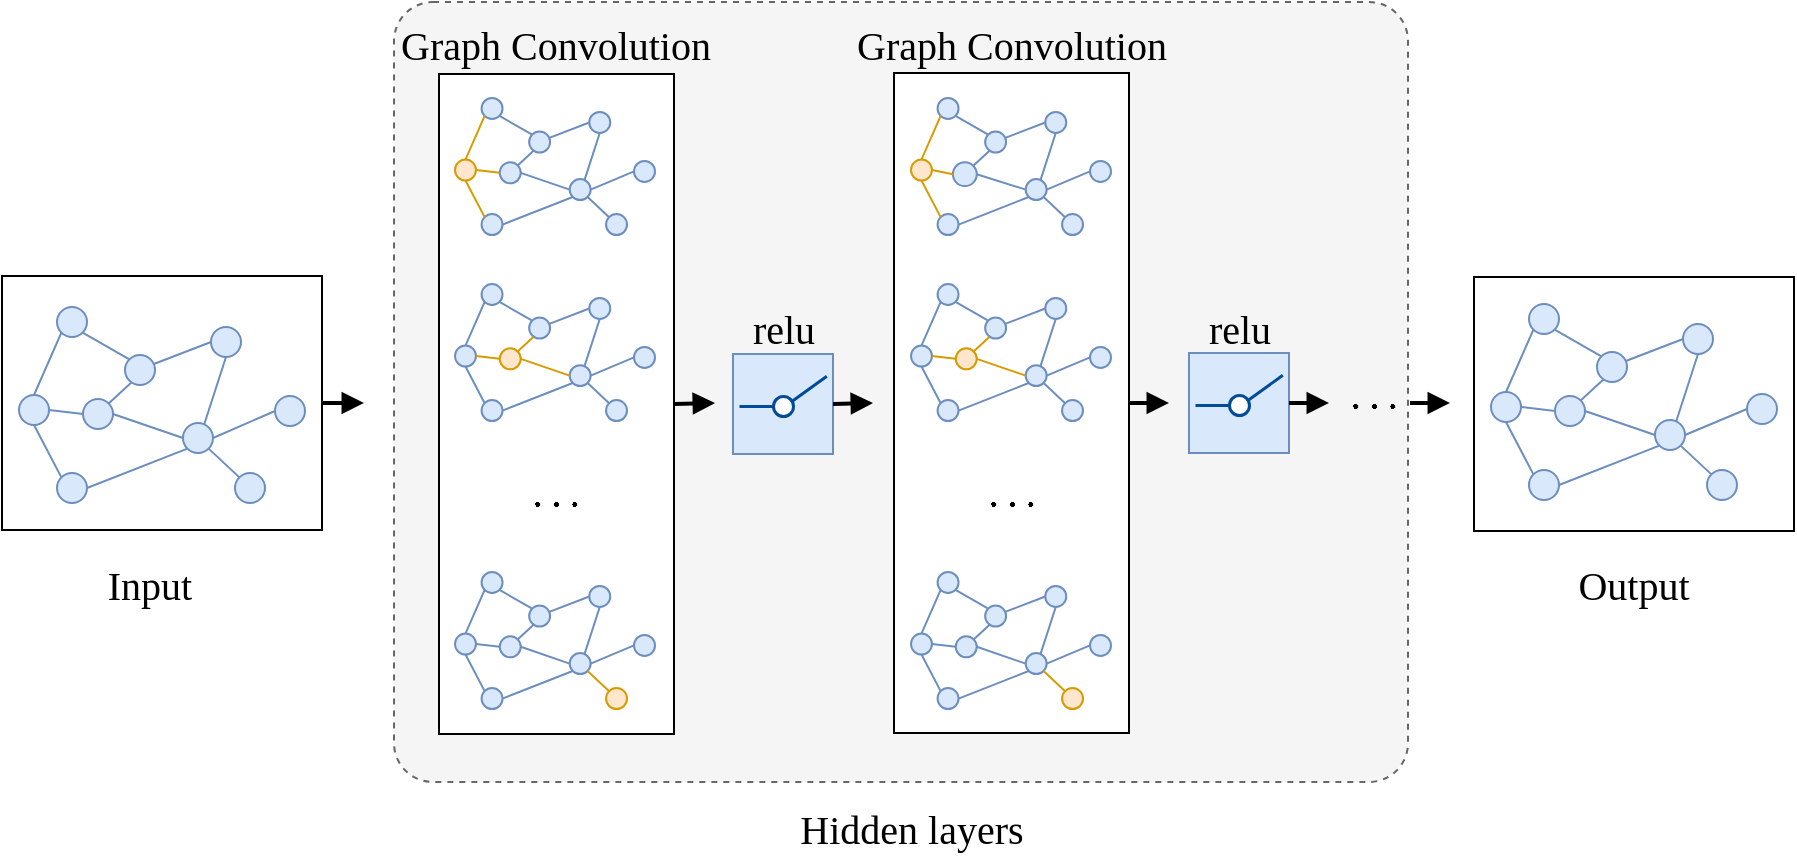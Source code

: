 <mxfile version="26.3.0">
  <diagram name="第 1 页" id="o8FVquo6JbahrP2ZJFAv">
    <mxGraphModel dx="983" dy="525" grid="1" gridSize="10" guides="1" tooltips="1" connect="1" arrows="1" fold="1" page="1" pageScale="1" pageWidth="827" pageHeight="1169" math="1" shadow="0">
      <root>
        <mxCell id="0" />
        <mxCell id="1" parent="0" />
        <mxCell id="F_H9awTy2oLGj-WwZngn-201" value="" style="rounded=1;whiteSpace=wrap;html=1;arcSize=5;fillColor=#f5f5f5;fontColor=#333333;strokeColor=#666666;dashed=1;fontFamily=Times New Roman;fontSize=20;" parent="1" vertex="1">
          <mxGeometry x="482" y="382" width="507" height="390" as="geometry" />
        </mxCell>
        <mxCell id="F_H9awTy2oLGj-WwZngn-88" value="" style="rounded=0;whiteSpace=wrap;html=1;fontFamily=Times New Roman;fontSize=20;" parent="1" vertex="1">
          <mxGeometry x="286" y="519" width="160" height="127" as="geometry" />
        </mxCell>
        <mxCell id="F_H9awTy2oLGj-WwZngn-86" value="" style="rounded=0;whiteSpace=wrap;html=1;fontFamily=Times New Roman;fontSize=20;" parent="1" vertex="1">
          <mxGeometry x="504.5" y="418" width="117.5" height="330" as="geometry" />
        </mxCell>
        <mxCell id="F_H9awTy2oLGj-WwZngn-22" value="" style="group;aspect=fixed;fontFamily=Times New Roman;fontSize=20;" parent="1" vertex="1" connectable="0">
          <mxGeometry x="512.5" y="430" width="100" height="109.09" as="geometry" />
        </mxCell>
        <mxCell id="F_H9awTy2oLGj-WwZngn-1" value="" style="ellipse;whiteSpace=wrap;html=1;aspect=fixed;fillColor=#dae8fc;strokeColor=#6c8ebf;fontFamily=Times New Roman;fontSize=20;" parent="F_H9awTy2oLGj-WwZngn-22" vertex="1">
          <mxGeometry x="13.287" width="10.489" height="10.489" as="geometry" />
        </mxCell>
        <mxCell id="F_H9awTy2oLGj-WwZngn-2" value="" style="ellipse;whiteSpace=wrap;html=1;aspect=fixed;fillColor=#ffe6cc;strokeColor=#d79b00;fontFamily=Times New Roman;fontSize=20;" parent="F_H9awTy2oLGj-WwZngn-22" vertex="1">
          <mxGeometry y="30.769" width="10.489" height="10.489" as="geometry" />
        </mxCell>
        <mxCell id="F_H9awTy2oLGj-WwZngn-3" value="" style="ellipse;whiteSpace=wrap;html=1;aspect=fixed;fillColor=#dae8fc;strokeColor=#6c8ebf;fontFamily=Times New Roman;fontSize=20;" parent="F_H9awTy2oLGj-WwZngn-22" vertex="1">
          <mxGeometry x="13.287" y="58.041" width="10.489" height="10.489" as="geometry" />
        </mxCell>
        <mxCell id="F_H9awTy2oLGj-WwZngn-4" value="" style="ellipse;whiteSpace=wrap;html=1;aspect=fixed;fillColor=#dae8fc;strokeColor=#6c8ebf;fontFamily=Times New Roman;fontSize=20;" parent="F_H9awTy2oLGj-WwZngn-22" vertex="1">
          <mxGeometry x="67.133" y="6.993" width="10.489" height="10.489" as="geometry" />
        </mxCell>
        <mxCell id="F_H9awTy2oLGj-WwZngn-5" value="" style="ellipse;whiteSpace=wrap;html=1;aspect=fixed;fillColor=#dae8fc;strokeColor=#6c8ebf;fontFamily=Times New Roman;fontSize=20;" parent="F_H9awTy2oLGj-WwZngn-22" vertex="1">
          <mxGeometry x="57.343" y="40.559" width="10.489" height="10.489" as="geometry" />
        </mxCell>
        <mxCell id="F_H9awTy2oLGj-WwZngn-6" value="" style="ellipse;whiteSpace=wrap;html=1;aspect=fixed;fillColor=#dae8fc;strokeColor=#6c8ebf;fontFamily=Times New Roman;fontSize=20;" parent="F_H9awTy2oLGj-WwZngn-22" vertex="1">
          <mxGeometry x="89.51" y="31.468" width="10.489" height="10.489" as="geometry" />
        </mxCell>
        <mxCell id="F_H9awTy2oLGj-WwZngn-7" value="" style="ellipse;whiteSpace=wrap;html=1;aspect=fixed;fillColor=#dae8fc;strokeColor=#6c8ebf;fontFamily=Times New Roman;fontSize=20;" parent="F_H9awTy2oLGj-WwZngn-22" vertex="1">
          <mxGeometry x="37.063" y="16.783" width="10.489" height="10.489" as="geometry" />
        </mxCell>
        <mxCell id="F_H9awTy2oLGj-WwZngn-8" value="" style="ellipse;whiteSpace=wrap;html=1;aspect=fixed;fillColor=#dae8fc;strokeColor=#6c8ebf;fontFamily=Times New Roman;fontSize=20;" parent="F_H9awTy2oLGj-WwZngn-22" vertex="1">
          <mxGeometry x="22.378" y="32.168" width="10.489" height="10.489" as="geometry" />
        </mxCell>
        <mxCell id="F_H9awTy2oLGj-WwZngn-9" value="" style="ellipse;whiteSpace=wrap;html=1;aspect=fixed;fillColor=#dae8fc;strokeColor=#6c8ebf;fontFamily=Times New Roman;fontSize=20;" parent="F_H9awTy2oLGj-WwZngn-22" vertex="1">
          <mxGeometry x="75.524" y="58.041" width="10.489" height="10.489" as="geometry" />
        </mxCell>
        <mxCell id="F_H9awTy2oLGj-WwZngn-10" value="" style="endArrow=none;html=1;rounded=0;entryX=0;entryY=1;entryDx=0;entryDy=0;exitX=0.5;exitY=0;exitDx=0;exitDy=0;fillColor=#ffe6cc;strokeColor=#d79b00;fontFamily=Times New Roman;fontSize=20;" parent="F_H9awTy2oLGj-WwZngn-22" source="F_H9awTy2oLGj-WwZngn-2" target="F_H9awTy2oLGj-WwZngn-1" edge="1">
          <mxGeometry width="50" height="50" relative="1" as="geometry">
            <mxPoint x="-32.867" y="46.853" as="sourcePoint" />
            <mxPoint x="2.098" y="11.888" as="targetPoint" />
          </mxGeometry>
        </mxCell>
        <mxCell id="F_H9awTy2oLGj-WwZngn-11" value="" style="endArrow=none;html=1;rounded=0;entryX=0;entryY=0;entryDx=0;entryDy=0;exitX=0.5;exitY=1;exitDx=0;exitDy=0;fillColor=#ffe6cc;strokeColor=#d79b00;fontFamily=Times New Roman;fontSize=20;" parent="F_H9awTy2oLGj-WwZngn-22" source="F_H9awTy2oLGj-WwZngn-2" target="F_H9awTy2oLGj-WwZngn-3" edge="1">
          <mxGeometry width="50" height="50" relative="1" as="geometry">
            <mxPoint x="14.685" y="39.86" as="sourcePoint" />
            <mxPoint x="24.476" y="13.986" as="targetPoint" />
          </mxGeometry>
        </mxCell>
        <mxCell id="F_H9awTy2oLGj-WwZngn-13" value="" style="endArrow=none;html=1;rounded=0;entryX=0;entryY=0.5;entryDx=0;entryDy=0;exitX=1;exitY=0.5;exitDx=0;exitDy=0;fillColor=#ffe6cc;strokeColor=#d79b00;fontFamily=Times New Roman;fontSize=20;" parent="F_H9awTy2oLGj-WwZngn-22" source="F_H9awTy2oLGj-WwZngn-2" target="F_H9awTy2oLGj-WwZngn-8" edge="1">
          <mxGeometry width="50" height="50" relative="1" as="geometry">
            <mxPoint x="14.685" y="39.86" as="sourcePoint" />
            <mxPoint x="24.476" y="13.986" as="targetPoint" />
          </mxGeometry>
        </mxCell>
        <mxCell id="F_H9awTy2oLGj-WwZngn-14" value="" style="endArrow=none;html=1;rounded=0;entryX=0;entryY=0;entryDx=0;entryDy=0;exitX=1;exitY=1;exitDx=0;exitDy=0;fillColor=#dae8fc;strokeColor=#6c8ebf;fontFamily=Times New Roman;fontSize=20;" parent="F_H9awTy2oLGj-WwZngn-22" source="F_H9awTy2oLGj-WwZngn-1" target="F_H9awTy2oLGj-WwZngn-7" edge="1">
          <mxGeometry width="50" height="50" relative="1" as="geometry">
            <mxPoint x="19.58" y="45.454" as="sourcePoint" />
            <mxPoint x="40.559" y="52.447" as="targetPoint" />
          </mxGeometry>
        </mxCell>
        <mxCell id="F_H9awTy2oLGj-WwZngn-15" value="" style="endArrow=none;html=1;rounded=0;entryX=0.961;entryY=0.299;entryDx=0;entryDy=0;exitX=0;exitY=0.5;exitDx=0;exitDy=0;entryPerimeter=0;fillColor=#dae8fc;strokeColor=#6c8ebf;fontFamily=Times New Roman;fontSize=20;" parent="F_H9awTy2oLGj-WwZngn-22" source="F_H9awTy2oLGj-WwZngn-4" target="F_H9awTy2oLGj-WwZngn-7" edge="1">
          <mxGeometry width="50" height="50" relative="1" as="geometry">
            <mxPoint x="32.168" y="13.986" as="sourcePoint" />
            <mxPoint x="45.455" y="20.28" as="targetPoint" />
          </mxGeometry>
        </mxCell>
        <mxCell id="F_H9awTy2oLGj-WwZngn-16" value="" style="endArrow=none;html=1;rounded=0;entryX=0.5;entryY=1;entryDx=0;entryDy=0;exitX=0.703;exitY=0.059;exitDx=0;exitDy=0;exitPerimeter=0;fillColor=#dae8fc;strokeColor=#6c8ebf;fontFamily=Times New Roman;fontSize=20;" parent="F_H9awTy2oLGj-WwZngn-22" source="F_H9awTy2oLGj-WwZngn-5" target="F_H9awTy2oLGj-WwZngn-4" edge="1">
          <mxGeometry width="50" height="50" relative="1" as="geometry">
            <mxPoint x="44.056" y="60.839" as="sourcePoint" />
            <mxPoint x="79.021" y="25.874" as="targetPoint" />
          </mxGeometry>
        </mxCell>
        <mxCell id="F_H9awTy2oLGj-WwZngn-17" value="" style="endArrow=none;html=1;rounded=0;entryX=0.212;entryY=0.915;entryDx=0;entryDy=0;exitX=1;exitY=0;exitDx=0;exitDy=0;entryPerimeter=0;fillColor=#dae8fc;strokeColor=#6c8ebf;fontFamily=Times New Roman;fontSize=20;" parent="F_H9awTy2oLGj-WwZngn-22" source="F_H9awTy2oLGj-WwZngn-8" target="F_H9awTy2oLGj-WwZngn-7" edge="1">
          <mxGeometry width="50" height="50" relative="1" as="geometry">
            <mxPoint x="-11.888" y="60.839" as="sourcePoint" />
            <mxPoint x="23.077" y="25.874" as="targetPoint" />
          </mxGeometry>
        </mxCell>
        <mxCell id="F_H9awTy2oLGj-WwZngn-18" value="" style="endArrow=none;html=1;rounded=0;exitX=1;exitY=0.5;exitDx=0;exitDy=0;entryX=0;entryY=1;entryDx=0;entryDy=0;fillColor=#dae8fc;strokeColor=#6c8ebf;fontFamily=Times New Roman;fontSize=20;" parent="F_H9awTy2oLGj-WwZngn-22" source="F_H9awTy2oLGj-WwZngn-3" target="F_H9awTy2oLGj-WwZngn-5" edge="1">
          <mxGeometry width="50" height="50" relative="1" as="geometry">
            <mxPoint x="23.077" y="95.803" as="sourcePoint" />
            <mxPoint x="58.042" y="60.839" as="targetPoint" />
          </mxGeometry>
        </mxCell>
        <mxCell id="F_H9awTy2oLGj-WwZngn-19" value="" style="endArrow=none;html=1;rounded=0;entryX=0;entryY=0.5;entryDx=0;entryDy=0;exitX=1;exitY=0.5;exitDx=0;exitDy=0;fillColor=#dae8fc;strokeColor=#6c8ebf;fontFamily=Times New Roman;fontSize=20;" parent="F_H9awTy2oLGj-WwZngn-22" source="F_H9awTy2oLGj-WwZngn-5" target="F_H9awTy2oLGj-WwZngn-6" edge="1">
          <mxGeometry width="50" height="50" relative="1" as="geometry">
            <mxPoint x="58.042" y="81.818" as="sourcePoint" />
            <mxPoint x="93.007" y="46.853" as="targetPoint" />
          </mxGeometry>
        </mxCell>
        <mxCell id="F_H9awTy2oLGj-WwZngn-20" value="" style="endArrow=none;html=1;rounded=0;entryX=0;entryY=0;entryDx=0;entryDy=0;exitX=1;exitY=1;exitDx=0;exitDy=0;fillColor=#dae8fc;strokeColor=#6c8ebf;fontFamily=Times New Roman;fontSize=20;" parent="F_H9awTy2oLGj-WwZngn-22" source="F_H9awTy2oLGj-WwZngn-5" target="F_H9awTy2oLGj-WwZngn-9" edge="1">
          <mxGeometry width="50" height="50" relative="1" as="geometry">
            <mxPoint x="82.517" y="52.447" as="sourcePoint" />
            <mxPoint x="113.986" y="45.454" as="targetPoint" />
          </mxGeometry>
        </mxCell>
        <mxCell id="F_H9awTy2oLGj-WwZngn-21" value="" style="endArrow=none;html=1;rounded=0;entryX=0;entryY=0.5;entryDx=0;entryDy=0;exitX=1;exitY=0.5;exitDx=0;exitDy=0;fillColor=#dae8fc;strokeColor=#6c8ebf;fontFamily=Times New Roman;fontSize=20;" parent="F_H9awTy2oLGj-WwZngn-22" source="F_H9awTy2oLGj-WwZngn-8" target="F_H9awTy2oLGj-WwZngn-5" edge="1">
          <mxGeometry width="50" height="50" relative="1" as="geometry">
            <mxPoint x="17.483" y="43.356" as="sourcePoint" />
            <mxPoint x="34.965" y="46.153" as="targetPoint" />
          </mxGeometry>
        </mxCell>
        <mxCell id="F_H9awTy2oLGj-WwZngn-44" value="" style="group;fontFamily=Times New Roman;fontSize=20;" parent="F_H9awTy2oLGj-WwZngn-22" vertex="1" connectable="0">
          <mxGeometry y="93.006" width="100" height="68.531" as="geometry" />
        </mxCell>
        <mxCell id="F_H9awTy2oLGj-WwZngn-45" value="" style="ellipse;whiteSpace=wrap;html=1;aspect=fixed;fillColor=#dae8fc;strokeColor=#6c8ebf;fontFamily=Times New Roman;fontSize=20;" parent="F_H9awTy2oLGj-WwZngn-44" vertex="1">
          <mxGeometry x="13.287" width="10.489" height="10.489" as="geometry" />
        </mxCell>
        <mxCell id="F_H9awTy2oLGj-WwZngn-46" value="" style="ellipse;whiteSpace=wrap;html=1;aspect=fixed;fillColor=#dae8fc;strokeColor=#6c8ebf;fontFamily=Times New Roman;fontSize=20;" parent="F_H9awTy2oLGj-WwZngn-44" vertex="1">
          <mxGeometry y="30.769" width="10.489" height="10.489" as="geometry" />
        </mxCell>
        <mxCell id="F_H9awTy2oLGj-WwZngn-47" value="" style="ellipse;whiteSpace=wrap;html=1;aspect=fixed;fillColor=#dae8fc;strokeColor=#6c8ebf;fontFamily=Times New Roman;fontSize=20;" parent="F_H9awTy2oLGj-WwZngn-44" vertex="1">
          <mxGeometry x="13.287" y="58.041" width="10.489" height="10.489" as="geometry" />
        </mxCell>
        <mxCell id="F_H9awTy2oLGj-WwZngn-48" value="" style="ellipse;whiteSpace=wrap;html=1;aspect=fixed;fillColor=#dae8fc;strokeColor=#6c8ebf;fontFamily=Times New Roman;fontSize=20;" parent="F_H9awTy2oLGj-WwZngn-44" vertex="1">
          <mxGeometry x="67.133" y="6.993" width="10.489" height="10.489" as="geometry" />
        </mxCell>
        <mxCell id="F_H9awTy2oLGj-WwZngn-49" value="" style="ellipse;whiteSpace=wrap;html=1;aspect=fixed;fillColor=#dae8fc;strokeColor=#6c8ebf;fontFamily=Times New Roman;fontSize=20;" parent="F_H9awTy2oLGj-WwZngn-44" vertex="1">
          <mxGeometry x="57.343" y="40.559" width="10.489" height="10.489" as="geometry" />
        </mxCell>
        <mxCell id="F_H9awTy2oLGj-WwZngn-50" value="" style="ellipse;whiteSpace=wrap;html=1;aspect=fixed;fillColor=#dae8fc;strokeColor=#6c8ebf;fontFamily=Times New Roman;fontSize=20;" parent="F_H9awTy2oLGj-WwZngn-44" vertex="1">
          <mxGeometry x="89.51" y="31.468" width="10.489" height="10.489" as="geometry" />
        </mxCell>
        <mxCell id="F_H9awTy2oLGj-WwZngn-51" value="" style="ellipse;whiteSpace=wrap;html=1;aspect=fixed;fillColor=#dae8fc;strokeColor=#6c8ebf;fontFamily=Times New Roman;fontSize=20;" parent="F_H9awTy2oLGj-WwZngn-44" vertex="1">
          <mxGeometry x="37.063" y="16.783" width="10.489" height="10.489" as="geometry" />
        </mxCell>
        <mxCell id="F_H9awTy2oLGj-WwZngn-52" value="" style="ellipse;whiteSpace=wrap;html=1;aspect=fixed;fillColor=#ffe6cc;strokeColor=#d79b00;fontFamily=Times New Roman;fontSize=20;" parent="F_H9awTy2oLGj-WwZngn-44" vertex="1">
          <mxGeometry x="22.378" y="32.168" width="10.489" height="10.489" as="geometry" />
        </mxCell>
        <mxCell id="F_H9awTy2oLGj-WwZngn-53" value="" style="ellipse;whiteSpace=wrap;html=1;aspect=fixed;fillColor=#dae8fc;strokeColor=#6c8ebf;fontFamily=Times New Roman;fontSize=20;" parent="F_H9awTy2oLGj-WwZngn-44" vertex="1">
          <mxGeometry x="75.524" y="58.041" width="10.489" height="10.489" as="geometry" />
        </mxCell>
        <mxCell id="F_H9awTy2oLGj-WwZngn-54" value="" style="endArrow=none;html=1;rounded=0;entryX=0;entryY=1;entryDx=0;entryDy=0;exitX=0.5;exitY=0;exitDx=0;exitDy=0;fillColor=#dae8fc;strokeColor=#6c8ebf;fontFamily=Times New Roman;fontSize=20;" parent="F_H9awTy2oLGj-WwZngn-44" source="F_H9awTy2oLGj-WwZngn-46" target="F_H9awTy2oLGj-WwZngn-45" edge="1">
          <mxGeometry width="50" height="50" relative="1" as="geometry">
            <mxPoint x="-32.867" y="46.853" as="sourcePoint" />
            <mxPoint x="2.098" y="11.888" as="targetPoint" />
          </mxGeometry>
        </mxCell>
        <mxCell id="F_H9awTy2oLGj-WwZngn-55" value="" style="endArrow=none;html=1;rounded=0;entryX=0;entryY=0;entryDx=0;entryDy=0;exitX=0.5;exitY=1;exitDx=0;exitDy=0;fillColor=#dae8fc;strokeColor=#6c8ebf;fontFamily=Times New Roman;fontSize=20;" parent="F_H9awTy2oLGj-WwZngn-44" source="F_H9awTy2oLGj-WwZngn-46" target="F_H9awTy2oLGj-WwZngn-47" edge="1">
          <mxGeometry width="50" height="50" relative="1" as="geometry">
            <mxPoint x="14.685" y="39.86" as="sourcePoint" />
            <mxPoint x="24.476" y="13.986" as="targetPoint" />
          </mxGeometry>
        </mxCell>
        <mxCell id="F_H9awTy2oLGj-WwZngn-56" value="" style="endArrow=none;html=1;rounded=0;entryX=0;entryY=0.5;entryDx=0;entryDy=0;exitX=1;exitY=0.5;exitDx=0;exitDy=0;fillColor=#ffe6cc;strokeColor=#d79b00;fontFamily=Times New Roman;fontSize=20;" parent="F_H9awTy2oLGj-WwZngn-44" source="F_H9awTy2oLGj-WwZngn-46" target="F_H9awTy2oLGj-WwZngn-52" edge="1">
          <mxGeometry width="50" height="50" relative="1" as="geometry">
            <mxPoint x="14.685" y="39.86" as="sourcePoint" />
            <mxPoint x="24.476" y="13.986" as="targetPoint" />
          </mxGeometry>
        </mxCell>
        <mxCell id="F_H9awTy2oLGj-WwZngn-57" value="" style="endArrow=none;html=1;rounded=0;entryX=0;entryY=0;entryDx=0;entryDy=0;exitX=1;exitY=1;exitDx=0;exitDy=0;fillColor=#dae8fc;strokeColor=#6c8ebf;fontFamily=Times New Roman;fontSize=20;" parent="F_H9awTy2oLGj-WwZngn-44" source="F_H9awTy2oLGj-WwZngn-45" target="F_H9awTy2oLGj-WwZngn-51" edge="1">
          <mxGeometry width="50" height="50" relative="1" as="geometry">
            <mxPoint x="19.58" y="45.454" as="sourcePoint" />
            <mxPoint x="40.559" y="52.447" as="targetPoint" />
          </mxGeometry>
        </mxCell>
        <mxCell id="F_H9awTy2oLGj-WwZngn-58" value="" style="endArrow=none;html=1;rounded=0;entryX=0.961;entryY=0.299;entryDx=0;entryDy=0;exitX=0;exitY=0.5;exitDx=0;exitDy=0;entryPerimeter=0;fillColor=#dae8fc;strokeColor=#6c8ebf;fontFamily=Times New Roman;fontSize=20;" parent="F_H9awTy2oLGj-WwZngn-44" source="F_H9awTy2oLGj-WwZngn-48" target="F_H9awTy2oLGj-WwZngn-51" edge="1">
          <mxGeometry width="50" height="50" relative="1" as="geometry">
            <mxPoint x="32.168" y="13.986" as="sourcePoint" />
            <mxPoint x="45.455" y="20.28" as="targetPoint" />
          </mxGeometry>
        </mxCell>
        <mxCell id="F_H9awTy2oLGj-WwZngn-59" value="" style="endArrow=none;html=1;rounded=0;entryX=0.5;entryY=1;entryDx=0;entryDy=0;exitX=0.703;exitY=0.059;exitDx=0;exitDy=0;exitPerimeter=0;fillColor=#dae8fc;strokeColor=#6c8ebf;fontFamily=Times New Roman;fontSize=20;" parent="F_H9awTy2oLGj-WwZngn-44" source="F_H9awTy2oLGj-WwZngn-49" target="F_H9awTy2oLGj-WwZngn-48" edge="1">
          <mxGeometry width="50" height="50" relative="1" as="geometry">
            <mxPoint x="44.056" y="60.839" as="sourcePoint" />
            <mxPoint x="79.021" y="25.874" as="targetPoint" />
          </mxGeometry>
        </mxCell>
        <mxCell id="F_H9awTy2oLGj-WwZngn-60" value="" style="endArrow=none;html=1;rounded=0;entryX=0.212;entryY=0.915;entryDx=0;entryDy=0;exitX=1;exitY=0;exitDx=0;exitDy=0;entryPerimeter=0;fillColor=#ffe6cc;strokeColor=#d79b00;fontFamily=Times New Roman;fontSize=20;" parent="F_H9awTy2oLGj-WwZngn-44" source="F_H9awTy2oLGj-WwZngn-52" target="F_H9awTy2oLGj-WwZngn-51" edge="1">
          <mxGeometry width="50" height="50" relative="1" as="geometry">
            <mxPoint x="-11.888" y="60.839" as="sourcePoint" />
            <mxPoint x="23.077" y="25.874" as="targetPoint" />
          </mxGeometry>
        </mxCell>
        <mxCell id="F_H9awTy2oLGj-WwZngn-61" value="" style="endArrow=none;html=1;rounded=0;exitX=1;exitY=0.5;exitDx=0;exitDy=0;entryX=0;entryY=1;entryDx=0;entryDy=0;fillColor=#dae8fc;strokeColor=#6c8ebf;fontFamily=Times New Roman;fontSize=20;" parent="F_H9awTy2oLGj-WwZngn-44" source="F_H9awTy2oLGj-WwZngn-47" target="F_H9awTy2oLGj-WwZngn-49" edge="1">
          <mxGeometry width="50" height="50" relative="1" as="geometry">
            <mxPoint x="23.077" y="95.803" as="sourcePoint" />
            <mxPoint x="58.042" y="60.839" as="targetPoint" />
          </mxGeometry>
        </mxCell>
        <mxCell id="F_H9awTy2oLGj-WwZngn-62" value="" style="endArrow=none;html=1;rounded=0;entryX=0;entryY=0.5;entryDx=0;entryDy=0;exitX=1;exitY=0.5;exitDx=0;exitDy=0;fillColor=#dae8fc;strokeColor=#6c8ebf;fontFamily=Times New Roman;fontSize=20;" parent="F_H9awTy2oLGj-WwZngn-44" source="F_H9awTy2oLGj-WwZngn-49" target="F_H9awTy2oLGj-WwZngn-50" edge="1">
          <mxGeometry width="50" height="50" relative="1" as="geometry">
            <mxPoint x="58.042" y="81.818" as="sourcePoint" />
            <mxPoint x="93.007" y="46.853" as="targetPoint" />
          </mxGeometry>
        </mxCell>
        <mxCell id="F_H9awTy2oLGj-WwZngn-63" value="" style="endArrow=none;html=1;rounded=0;entryX=0;entryY=0;entryDx=0;entryDy=0;exitX=1;exitY=1;exitDx=0;exitDy=0;fillColor=#dae8fc;strokeColor=#6c8ebf;fontFamily=Times New Roman;fontSize=20;" parent="F_H9awTy2oLGj-WwZngn-44" source="F_H9awTy2oLGj-WwZngn-49" target="F_H9awTy2oLGj-WwZngn-53" edge="1">
          <mxGeometry width="50" height="50" relative="1" as="geometry">
            <mxPoint x="82.517" y="52.447" as="sourcePoint" />
            <mxPoint x="113.986" y="45.454" as="targetPoint" />
          </mxGeometry>
        </mxCell>
        <mxCell id="F_H9awTy2oLGj-WwZngn-64" value="" style="endArrow=none;html=1;rounded=0;entryX=0;entryY=0.5;entryDx=0;entryDy=0;exitX=1;exitY=0.5;exitDx=0;exitDy=0;fillColor=#ffe6cc;strokeColor=#d79b00;fontFamily=Times New Roman;fontSize=20;" parent="F_H9awTy2oLGj-WwZngn-44" source="F_H9awTy2oLGj-WwZngn-52" target="F_H9awTy2oLGj-WwZngn-49" edge="1">
          <mxGeometry width="50" height="50" relative="1" as="geometry">
            <mxPoint x="17.483" y="43.356" as="sourcePoint" />
            <mxPoint x="34.965" y="46.153" as="targetPoint" />
          </mxGeometry>
        </mxCell>
        <mxCell id="F_H9awTy2oLGj-WwZngn-23" value="" style="group;aspect=fixed;fontFamily=Times New Roman;fontSize=20;" parent="1" vertex="1" connectable="0">
          <mxGeometry x="294.5" y="534.5" width="143" height="98" as="geometry" />
        </mxCell>
        <mxCell id="F_H9awTy2oLGj-WwZngn-24" value="" style="ellipse;whiteSpace=wrap;html=1;aspect=fixed;fillColor=#dae8fc;strokeColor=#6c8ebf;fontFamily=Times New Roman;fontSize=20;" parent="F_H9awTy2oLGj-WwZngn-23" vertex="1">
          <mxGeometry x="19" width="15" height="15" as="geometry" />
        </mxCell>
        <mxCell id="F_H9awTy2oLGj-WwZngn-25" value="" style="ellipse;whiteSpace=wrap;html=1;aspect=fixed;fillColor=#dae8fc;strokeColor=#6c8ebf;fontFamily=Times New Roman;fontSize=20;" parent="F_H9awTy2oLGj-WwZngn-23" vertex="1">
          <mxGeometry y="44" width="15" height="15" as="geometry" />
        </mxCell>
        <mxCell id="F_H9awTy2oLGj-WwZngn-26" value="" style="ellipse;whiteSpace=wrap;html=1;aspect=fixed;fillColor=#dae8fc;strokeColor=#6c8ebf;fontFamily=Times New Roman;fontSize=20;" parent="F_H9awTy2oLGj-WwZngn-23" vertex="1">
          <mxGeometry x="19" y="83" width="15" height="15" as="geometry" />
        </mxCell>
        <mxCell id="F_H9awTy2oLGj-WwZngn-27" value="" style="ellipse;whiteSpace=wrap;html=1;aspect=fixed;fillColor=#dae8fc;strokeColor=#6c8ebf;fontFamily=Times New Roman;fontSize=20;" parent="F_H9awTy2oLGj-WwZngn-23" vertex="1">
          <mxGeometry x="96" y="10" width="15" height="15" as="geometry" />
        </mxCell>
        <mxCell id="F_H9awTy2oLGj-WwZngn-28" value="" style="ellipse;whiteSpace=wrap;html=1;aspect=fixed;fillColor=#dae8fc;strokeColor=#6c8ebf;fontFamily=Times New Roman;fontSize=20;" parent="F_H9awTy2oLGj-WwZngn-23" vertex="1">
          <mxGeometry x="82" y="58" width="15" height="15" as="geometry" />
        </mxCell>
        <mxCell id="F_H9awTy2oLGj-WwZngn-30" value="" style="ellipse;whiteSpace=wrap;html=1;aspect=fixed;fillColor=#dae8fc;strokeColor=#6c8ebf;fontFamily=Times New Roman;fontSize=20;" parent="F_H9awTy2oLGj-WwZngn-23" vertex="1">
          <mxGeometry x="53" y="24" width="15" height="15" as="geometry" />
        </mxCell>
        <mxCell id="F_H9awTy2oLGj-WwZngn-31" value="" style="ellipse;whiteSpace=wrap;html=1;aspect=fixed;fillColor=#dae8fc;strokeColor=#6c8ebf;fontFamily=Times New Roman;fontSize=20;" parent="F_H9awTy2oLGj-WwZngn-23" vertex="1">
          <mxGeometry x="32" y="46" width="15" height="15" as="geometry" />
        </mxCell>
        <mxCell id="F_H9awTy2oLGj-WwZngn-32" value="" style="ellipse;whiteSpace=wrap;html=1;aspect=fixed;fillColor=#dae8fc;strokeColor=#6c8ebf;fontFamily=Times New Roman;fontSize=20;" parent="F_H9awTy2oLGj-WwZngn-23" vertex="1">
          <mxGeometry x="108" y="83" width="15" height="15" as="geometry" />
        </mxCell>
        <mxCell id="F_H9awTy2oLGj-WwZngn-33" value="" style="endArrow=none;html=1;rounded=0;entryX=0;entryY=1;entryDx=0;entryDy=0;exitX=0.5;exitY=0;exitDx=0;exitDy=0;fillColor=#dae8fc;strokeColor=#6c8ebf;fontFamily=Times New Roman;fontSize=20;" parent="F_H9awTy2oLGj-WwZngn-23" source="F_H9awTy2oLGj-WwZngn-25" target="F_H9awTy2oLGj-WwZngn-24" edge="1">
          <mxGeometry width="50" height="50" relative="1" as="geometry">
            <mxPoint x="-47" y="67" as="sourcePoint" />
            <mxPoint x="3" y="17" as="targetPoint" />
          </mxGeometry>
        </mxCell>
        <mxCell id="F_H9awTy2oLGj-WwZngn-34" value="" style="endArrow=none;html=1;rounded=0;entryX=0;entryY=0;entryDx=0;entryDy=0;exitX=0.5;exitY=1;exitDx=0;exitDy=0;fillColor=#dae8fc;strokeColor=#6c8ebf;fontFamily=Times New Roman;fontSize=20;" parent="F_H9awTy2oLGj-WwZngn-23" source="F_H9awTy2oLGj-WwZngn-25" target="F_H9awTy2oLGj-WwZngn-26" edge="1">
          <mxGeometry width="50" height="50" relative="1" as="geometry">
            <mxPoint x="21" y="57" as="sourcePoint" />
            <mxPoint x="35" y="20" as="targetPoint" />
          </mxGeometry>
        </mxCell>
        <mxCell id="F_H9awTy2oLGj-WwZngn-35" value="" style="endArrow=none;html=1;rounded=0;entryX=0;entryY=0.5;entryDx=0;entryDy=0;exitX=1;exitY=0.5;exitDx=0;exitDy=0;fillColor=#dae8fc;strokeColor=#6c8ebf;fontFamily=Times New Roman;fontSize=20;" parent="F_H9awTy2oLGj-WwZngn-23" source="F_H9awTy2oLGj-WwZngn-25" target="F_H9awTy2oLGj-WwZngn-31" edge="1">
          <mxGeometry width="50" height="50" relative="1" as="geometry">
            <mxPoint x="21" y="57" as="sourcePoint" />
            <mxPoint x="35" y="20" as="targetPoint" />
          </mxGeometry>
        </mxCell>
        <mxCell id="F_H9awTy2oLGj-WwZngn-36" value="" style="endArrow=none;html=1;rounded=0;entryX=0;entryY=0;entryDx=0;entryDy=0;exitX=1;exitY=1;exitDx=0;exitDy=0;fillColor=#dae8fc;strokeColor=#6c8ebf;fontFamily=Times New Roman;fontSize=20;" parent="F_H9awTy2oLGj-WwZngn-23" source="F_H9awTy2oLGj-WwZngn-24" target="F_H9awTy2oLGj-WwZngn-30" edge="1">
          <mxGeometry width="50" height="50" relative="1" as="geometry">
            <mxPoint x="28" y="65" as="sourcePoint" />
            <mxPoint x="58" y="75" as="targetPoint" />
          </mxGeometry>
        </mxCell>
        <mxCell id="F_H9awTy2oLGj-WwZngn-37" value="" style="endArrow=none;html=1;rounded=0;entryX=0.961;entryY=0.299;entryDx=0;entryDy=0;exitX=0;exitY=0.5;exitDx=0;exitDy=0;entryPerimeter=0;fillColor=#dae8fc;strokeColor=#6c8ebf;fontFamily=Times New Roman;fontSize=20;" parent="F_H9awTy2oLGj-WwZngn-23" source="F_H9awTy2oLGj-WwZngn-27" target="F_H9awTy2oLGj-WwZngn-30" edge="1">
          <mxGeometry width="50" height="50" relative="1" as="geometry">
            <mxPoint x="46" y="20" as="sourcePoint" />
            <mxPoint x="65" y="29" as="targetPoint" />
          </mxGeometry>
        </mxCell>
        <mxCell id="F_H9awTy2oLGj-WwZngn-38" value="" style="endArrow=none;html=1;rounded=0;entryX=0.5;entryY=1;entryDx=0;entryDy=0;exitX=0.703;exitY=0.059;exitDx=0;exitDy=0;exitPerimeter=0;fillColor=#dae8fc;strokeColor=#6c8ebf;fontFamily=Times New Roman;fontSize=20;" parent="F_H9awTy2oLGj-WwZngn-23" source="F_H9awTy2oLGj-WwZngn-28" target="F_H9awTy2oLGj-WwZngn-27" edge="1">
          <mxGeometry width="50" height="50" relative="1" as="geometry">
            <mxPoint x="63" y="87" as="sourcePoint" />
            <mxPoint x="113" y="37" as="targetPoint" />
          </mxGeometry>
        </mxCell>
        <mxCell id="F_H9awTy2oLGj-WwZngn-39" value="" style="endArrow=none;html=1;rounded=0;entryX=0.212;entryY=0.915;entryDx=0;entryDy=0;exitX=1;exitY=0;exitDx=0;exitDy=0;entryPerimeter=0;fillColor=#dae8fc;strokeColor=#6c8ebf;fontFamily=Times New Roman;fontSize=20;" parent="F_H9awTy2oLGj-WwZngn-23" source="F_H9awTy2oLGj-WwZngn-31" target="F_H9awTy2oLGj-WwZngn-30" edge="1">
          <mxGeometry width="50" height="50" relative="1" as="geometry">
            <mxPoint x="-17" y="87" as="sourcePoint" />
            <mxPoint x="33" y="37" as="targetPoint" />
          </mxGeometry>
        </mxCell>
        <mxCell id="F_H9awTy2oLGj-WwZngn-40" value="" style="endArrow=none;html=1;rounded=0;exitX=1;exitY=0.5;exitDx=0;exitDy=0;entryX=0;entryY=1;entryDx=0;entryDy=0;fillColor=#dae8fc;strokeColor=#6c8ebf;fontFamily=Times New Roman;fontSize=20;" parent="F_H9awTy2oLGj-WwZngn-23" source="F_H9awTy2oLGj-WwZngn-26" target="F_H9awTy2oLGj-WwZngn-28" edge="1">
          <mxGeometry width="50" height="50" relative="1" as="geometry">
            <mxPoint x="33" y="137" as="sourcePoint" />
            <mxPoint x="83" y="87" as="targetPoint" />
          </mxGeometry>
        </mxCell>
        <mxCell id="F_H9awTy2oLGj-WwZngn-42" value="" style="endArrow=none;html=1;rounded=0;entryX=0;entryY=0;entryDx=0;entryDy=0;exitX=1;exitY=1;exitDx=0;exitDy=0;fillColor=#dae8fc;strokeColor=#6c8ebf;fontFamily=Times New Roman;fontSize=20;" parent="F_H9awTy2oLGj-WwZngn-23" source="F_H9awTy2oLGj-WwZngn-28" target="F_H9awTy2oLGj-WwZngn-32" edge="1">
          <mxGeometry width="50" height="50" relative="1" as="geometry">
            <mxPoint x="118" y="75" as="sourcePoint" />
            <mxPoint x="163" y="65" as="targetPoint" />
          </mxGeometry>
        </mxCell>
        <mxCell id="F_H9awTy2oLGj-WwZngn-43" value="" style="endArrow=none;html=1;rounded=0;entryX=0;entryY=0.5;entryDx=0;entryDy=0;exitX=1;exitY=0.5;exitDx=0;exitDy=0;fillColor=#dae8fc;strokeColor=#6c8ebf;fontFamily=Times New Roman;fontSize=20;" parent="F_H9awTy2oLGj-WwZngn-23" source="F_H9awTy2oLGj-WwZngn-31" target="F_H9awTy2oLGj-WwZngn-28" edge="1">
          <mxGeometry width="50" height="50" relative="1" as="geometry">
            <mxPoint x="25" y="62" as="sourcePoint" />
            <mxPoint x="50" y="66" as="targetPoint" />
          </mxGeometry>
        </mxCell>
        <mxCell id="F_H9awTy2oLGj-WwZngn-65" value="" style="group;aspect=fixed;fontFamily=Times New Roman;fontSize=20;" parent="1" vertex="1" connectable="0">
          <mxGeometry x="512.5" y="667" width="100" height="68.53" as="geometry" />
        </mxCell>
        <mxCell id="F_H9awTy2oLGj-WwZngn-66" value="" style="ellipse;whiteSpace=wrap;html=1;aspect=fixed;fillColor=#dae8fc;strokeColor=#6c8ebf;fontFamily=Times New Roman;fontSize=20;" parent="F_H9awTy2oLGj-WwZngn-65" vertex="1">
          <mxGeometry x="13.287" width="10.489" height="10.489" as="geometry" />
        </mxCell>
        <mxCell id="F_H9awTy2oLGj-WwZngn-67" value="" style="ellipse;whiteSpace=wrap;html=1;aspect=fixed;fillColor=#dae8fc;strokeColor=#6c8ebf;fontFamily=Times New Roman;fontSize=20;" parent="F_H9awTy2oLGj-WwZngn-65" vertex="1">
          <mxGeometry y="30.769" width="10.489" height="10.489" as="geometry" />
        </mxCell>
        <mxCell id="F_H9awTy2oLGj-WwZngn-68" value="" style="ellipse;whiteSpace=wrap;html=1;aspect=fixed;fillColor=#dae8fc;strokeColor=#6c8ebf;fontFamily=Times New Roman;fontSize=20;" parent="F_H9awTy2oLGj-WwZngn-65" vertex="1">
          <mxGeometry x="13.287" y="58.041" width="10.489" height="10.489" as="geometry" />
        </mxCell>
        <mxCell id="F_H9awTy2oLGj-WwZngn-69" value="" style="ellipse;whiteSpace=wrap;html=1;aspect=fixed;fillColor=#dae8fc;strokeColor=#6c8ebf;fontFamily=Times New Roman;fontSize=20;" parent="F_H9awTy2oLGj-WwZngn-65" vertex="1">
          <mxGeometry x="67.133" y="6.993" width="10.489" height="10.489" as="geometry" />
        </mxCell>
        <mxCell id="F_H9awTy2oLGj-WwZngn-70" value="" style="ellipse;whiteSpace=wrap;html=1;aspect=fixed;fillColor=#dae8fc;strokeColor=#6c8ebf;fontFamily=Times New Roman;fontSize=20;" parent="F_H9awTy2oLGj-WwZngn-65" vertex="1">
          <mxGeometry x="57.343" y="40.559" width="10.489" height="10.489" as="geometry" />
        </mxCell>
        <mxCell id="F_H9awTy2oLGj-WwZngn-71" value="" style="ellipse;whiteSpace=wrap;html=1;aspect=fixed;fillColor=#dae8fc;strokeColor=#6c8ebf;fontFamily=Times New Roman;fontSize=20;" parent="F_H9awTy2oLGj-WwZngn-65" vertex="1">
          <mxGeometry x="89.51" y="31.468" width="10.489" height="10.489" as="geometry" />
        </mxCell>
        <mxCell id="F_H9awTy2oLGj-WwZngn-72" value="" style="ellipse;whiteSpace=wrap;html=1;aspect=fixed;fillColor=#dae8fc;strokeColor=#6c8ebf;fontFamily=Times New Roman;fontSize=20;" parent="F_H9awTy2oLGj-WwZngn-65" vertex="1">
          <mxGeometry x="37.063" y="16.783" width="10.489" height="10.489" as="geometry" />
        </mxCell>
        <mxCell id="F_H9awTy2oLGj-WwZngn-73" value="" style="ellipse;whiteSpace=wrap;html=1;aspect=fixed;fillColor=#dae8fc;strokeColor=#6c8ebf;fontFamily=Times New Roman;fontSize=20;" parent="F_H9awTy2oLGj-WwZngn-65" vertex="1">
          <mxGeometry x="22.378" y="32.167" width="10.489" height="10.489" as="geometry" />
        </mxCell>
        <mxCell id="F_H9awTy2oLGj-WwZngn-74" value="" style="ellipse;whiteSpace=wrap;html=1;aspect=fixed;fillColor=#ffe6cc;strokeColor=#d79b00;fontFamily=Times New Roman;fontSize=20;" parent="F_H9awTy2oLGj-WwZngn-65" vertex="1">
          <mxGeometry x="75.524" y="58.041" width="10.489" height="10.489" as="geometry" />
        </mxCell>
        <mxCell id="F_H9awTy2oLGj-WwZngn-75" value="" style="endArrow=none;html=1;rounded=0;entryX=0;entryY=1;entryDx=0;entryDy=0;exitX=0.5;exitY=0;exitDx=0;exitDy=0;fillColor=#dae8fc;strokeColor=#6c8ebf;fontFamily=Times New Roman;fontSize=20;" parent="F_H9awTy2oLGj-WwZngn-65" source="F_H9awTy2oLGj-WwZngn-67" target="F_H9awTy2oLGj-WwZngn-66" edge="1">
          <mxGeometry width="50" height="50" relative="1" as="geometry">
            <mxPoint x="-32.867" y="46.852" as="sourcePoint" />
            <mxPoint x="2.098" y="11.888" as="targetPoint" />
          </mxGeometry>
        </mxCell>
        <mxCell id="F_H9awTy2oLGj-WwZngn-76" value="" style="endArrow=none;html=1;rounded=0;entryX=0;entryY=0;entryDx=0;entryDy=0;exitX=0.5;exitY=1;exitDx=0;exitDy=0;fillColor=#dae8fc;strokeColor=#6c8ebf;fontFamily=Times New Roman;fontSize=20;" parent="F_H9awTy2oLGj-WwZngn-65" source="F_H9awTy2oLGj-WwZngn-67" target="F_H9awTy2oLGj-WwZngn-68" edge="1">
          <mxGeometry width="50" height="50" relative="1" as="geometry">
            <mxPoint x="14.685" y="39.859" as="sourcePoint" />
            <mxPoint x="24.476" y="13.986" as="targetPoint" />
          </mxGeometry>
        </mxCell>
        <mxCell id="F_H9awTy2oLGj-WwZngn-77" value="" style="endArrow=none;html=1;rounded=0;entryX=0;entryY=0.5;entryDx=0;entryDy=0;exitX=1;exitY=0.5;exitDx=0;exitDy=0;fillColor=#dae8fc;strokeColor=#6c8ebf;fontFamily=Times New Roman;fontSize=20;" parent="F_H9awTy2oLGj-WwZngn-65" source="F_H9awTy2oLGj-WwZngn-67" target="F_H9awTy2oLGj-WwZngn-73" edge="1">
          <mxGeometry width="50" height="50" relative="1" as="geometry">
            <mxPoint x="14.685" y="39.859" as="sourcePoint" />
            <mxPoint x="24.476" y="13.986" as="targetPoint" />
          </mxGeometry>
        </mxCell>
        <mxCell id="F_H9awTy2oLGj-WwZngn-78" value="" style="endArrow=none;html=1;rounded=0;entryX=0;entryY=0;entryDx=0;entryDy=0;exitX=1;exitY=1;exitDx=0;exitDy=0;fillColor=#dae8fc;strokeColor=#6c8ebf;fontFamily=Times New Roman;fontSize=20;" parent="F_H9awTy2oLGj-WwZngn-65" source="F_H9awTy2oLGj-WwZngn-66" target="F_H9awTy2oLGj-WwZngn-72" edge="1">
          <mxGeometry width="50" height="50" relative="1" as="geometry">
            <mxPoint x="19.58" y="45.454" as="sourcePoint" />
            <mxPoint x="40.559" y="52.446" as="targetPoint" />
          </mxGeometry>
        </mxCell>
        <mxCell id="F_H9awTy2oLGj-WwZngn-79" value="" style="endArrow=none;html=1;rounded=0;entryX=0.961;entryY=0.299;entryDx=0;entryDy=0;exitX=0;exitY=0.5;exitDx=0;exitDy=0;entryPerimeter=0;fillColor=#dae8fc;strokeColor=#6c8ebf;fontFamily=Times New Roman;fontSize=20;" parent="F_H9awTy2oLGj-WwZngn-65" source="F_H9awTy2oLGj-WwZngn-69" target="F_H9awTy2oLGj-WwZngn-72" edge="1">
          <mxGeometry width="50" height="50" relative="1" as="geometry">
            <mxPoint x="32.168" y="13.986" as="sourcePoint" />
            <mxPoint x="45.455" y="20.279" as="targetPoint" />
          </mxGeometry>
        </mxCell>
        <mxCell id="F_H9awTy2oLGj-WwZngn-80" value="" style="endArrow=none;html=1;rounded=0;entryX=0.5;entryY=1;entryDx=0;entryDy=0;exitX=0.703;exitY=0.059;exitDx=0;exitDy=0;exitPerimeter=0;fillColor=#dae8fc;strokeColor=#6c8ebf;fontFamily=Times New Roman;fontSize=20;" parent="F_H9awTy2oLGj-WwZngn-65" source="F_H9awTy2oLGj-WwZngn-70" target="F_H9awTy2oLGj-WwZngn-69" edge="1">
          <mxGeometry width="50" height="50" relative="1" as="geometry">
            <mxPoint x="44.056" y="60.838" as="sourcePoint" />
            <mxPoint x="79.021" y="25.874" as="targetPoint" />
          </mxGeometry>
        </mxCell>
        <mxCell id="F_H9awTy2oLGj-WwZngn-81" value="" style="endArrow=none;html=1;rounded=0;entryX=0.212;entryY=0.915;entryDx=0;entryDy=0;exitX=1;exitY=0;exitDx=0;exitDy=0;entryPerimeter=0;fillColor=#dae8fc;strokeColor=#6c8ebf;fontFamily=Times New Roman;fontSize=20;" parent="F_H9awTy2oLGj-WwZngn-65" source="F_H9awTy2oLGj-WwZngn-73" target="F_H9awTy2oLGj-WwZngn-72" edge="1">
          <mxGeometry width="50" height="50" relative="1" as="geometry">
            <mxPoint x="-11.888" y="60.838" as="sourcePoint" />
            <mxPoint x="23.077" y="25.874" as="targetPoint" />
          </mxGeometry>
        </mxCell>
        <mxCell id="F_H9awTy2oLGj-WwZngn-82" value="" style="endArrow=none;html=1;rounded=0;exitX=1;exitY=0.5;exitDx=0;exitDy=0;entryX=0;entryY=1;entryDx=0;entryDy=0;fillColor=#dae8fc;strokeColor=#6c8ebf;fontFamily=Times New Roman;fontSize=20;" parent="F_H9awTy2oLGj-WwZngn-65" source="F_H9awTy2oLGj-WwZngn-68" target="F_H9awTy2oLGj-WwZngn-70" edge="1">
          <mxGeometry width="50" height="50" relative="1" as="geometry">
            <mxPoint x="23.077" y="95.802" as="sourcePoint" />
            <mxPoint x="58.042" y="60.838" as="targetPoint" />
          </mxGeometry>
        </mxCell>
        <mxCell id="F_H9awTy2oLGj-WwZngn-83" value="" style="endArrow=none;html=1;rounded=0;entryX=0;entryY=0.5;entryDx=0;entryDy=0;exitX=1;exitY=0.5;exitDx=0;exitDy=0;fillColor=#dae8fc;strokeColor=#6c8ebf;fontFamily=Times New Roman;fontSize=20;" parent="F_H9awTy2oLGj-WwZngn-65" source="F_H9awTy2oLGj-WwZngn-70" target="F_H9awTy2oLGj-WwZngn-71" edge="1">
          <mxGeometry width="50" height="50" relative="1" as="geometry">
            <mxPoint x="58.042" y="81.816" as="sourcePoint" />
            <mxPoint x="93.007" y="46.852" as="targetPoint" />
          </mxGeometry>
        </mxCell>
        <mxCell id="F_H9awTy2oLGj-WwZngn-84" value="" style="endArrow=none;html=1;rounded=0;entryX=0;entryY=0;entryDx=0;entryDy=0;exitX=1;exitY=1;exitDx=0;exitDy=0;fillColor=#ffe6cc;strokeColor=#d79b00;fontFamily=Times New Roman;fontSize=20;" parent="F_H9awTy2oLGj-WwZngn-65" source="F_H9awTy2oLGj-WwZngn-70" target="F_H9awTy2oLGj-WwZngn-74" edge="1">
          <mxGeometry width="50" height="50" relative="1" as="geometry">
            <mxPoint x="82.517" y="52.446" as="sourcePoint" />
            <mxPoint x="113.986" y="45.454" as="targetPoint" />
          </mxGeometry>
        </mxCell>
        <mxCell id="F_H9awTy2oLGj-WwZngn-85" value="" style="endArrow=none;html=1;rounded=0;entryX=0;entryY=0.5;entryDx=0;entryDy=0;exitX=1;exitY=0.5;exitDx=0;exitDy=0;fillColor=#dae8fc;strokeColor=#6c8ebf;fontFamily=Times New Roman;fontSize=20;" parent="F_H9awTy2oLGj-WwZngn-65" source="F_H9awTy2oLGj-WwZngn-73" target="F_H9awTy2oLGj-WwZngn-70" edge="1">
          <mxGeometry width="50" height="50" relative="1" as="geometry">
            <mxPoint x="17.483" y="43.356" as="sourcePoint" />
            <mxPoint x="34.965" y="46.153" as="targetPoint" />
          </mxGeometry>
        </mxCell>
        <mxCell id="F_H9awTy2oLGj-WwZngn-87" value="$$\cdots$$" style="text;html=1;align=center;verticalAlign=middle;whiteSpace=wrap;rounded=0;fontSize=20;fontFamily=Times New Roman;" parent="1" vertex="1">
          <mxGeometry x="532.5" y="616" width="60" height="30" as="geometry" />
        </mxCell>
        <mxCell id="F_H9awTy2oLGj-WwZngn-93" value="" style="rounded=0;whiteSpace=wrap;html=1;fontFamily=Times New Roman;fontSize=20;" parent="1" vertex="1">
          <mxGeometry x="732" y="417.5" width="117.5" height="330" as="geometry" />
        </mxCell>
        <mxCell id="F_H9awTy2oLGj-WwZngn-94" value="" style="group;aspect=fixed;fontFamily=Times New Roman;fontSize=20;" parent="1" vertex="1" connectable="0">
          <mxGeometry x="740.5" y="430" width="100" height="109.09" as="geometry" />
        </mxCell>
        <mxCell id="F_H9awTy2oLGj-WwZngn-95" value="" style="ellipse;whiteSpace=wrap;html=1;aspect=fixed;fillColor=#dae8fc;strokeColor=#6c8ebf;fontFamily=Times New Roman;fontSize=20;" parent="F_H9awTy2oLGj-WwZngn-94" vertex="1">
          <mxGeometry x="13.287" width="10.489" height="10.489" as="geometry" />
        </mxCell>
        <mxCell id="F_H9awTy2oLGj-WwZngn-96" value="" style="ellipse;whiteSpace=wrap;html=1;aspect=fixed;fillColor=#ffe6cc;strokeColor=#d79b00;fontFamily=Times New Roman;fontSize=20;" parent="F_H9awTy2oLGj-WwZngn-94" vertex="1">
          <mxGeometry y="30.769" width="10.489" height="10.489" as="geometry" />
        </mxCell>
        <mxCell id="F_H9awTy2oLGj-WwZngn-97" value="" style="ellipse;whiteSpace=wrap;html=1;aspect=fixed;fillColor=#dae8fc;strokeColor=#6c8ebf;fontFamily=Times New Roman;fontSize=20;" parent="F_H9awTy2oLGj-WwZngn-94" vertex="1">
          <mxGeometry x="13.287" y="58.041" width="10.489" height="10.489" as="geometry" />
        </mxCell>
        <mxCell id="F_H9awTy2oLGj-WwZngn-98" value="" style="ellipse;whiteSpace=wrap;html=1;aspect=fixed;fillColor=#dae8fc;strokeColor=#6c8ebf;fontFamily=Times New Roman;fontSize=20;" parent="F_H9awTy2oLGj-WwZngn-94" vertex="1">
          <mxGeometry x="67.133" y="6.993" width="10.489" height="10.489" as="geometry" />
        </mxCell>
        <mxCell id="F_H9awTy2oLGj-WwZngn-99" value="" style="ellipse;whiteSpace=wrap;html=1;aspect=fixed;fillColor=#dae8fc;strokeColor=#6c8ebf;fontFamily=Times New Roman;fontSize=20;" parent="F_H9awTy2oLGj-WwZngn-94" vertex="1">
          <mxGeometry x="57.343" y="40.559" width="10.489" height="10.489" as="geometry" />
        </mxCell>
        <mxCell id="F_H9awTy2oLGj-WwZngn-100" value="" style="ellipse;whiteSpace=wrap;html=1;aspect=fixed;fillColor=#dae8fc;strokeColor=#6c8ebf;fontFamily=Times New Roman;fontSize=20;" parent="F_H9awTy2oLGj-WwZngn-94" vertex="1">
          <mxGeometry x="89.51" y="31.468" width="10.489" height="10.489" as="geometry" />
        </mxCell>
        <mxCell id="F_H9awTy2oLGj-WwZngn-101" value="" style="ellipse;whiteSpace=wrap;html=1;aspect=fixed;fillColor=#dae8fc;strokeColor=#6c8ebf;fontFamily=Times New Roman;fontSize=20;" parent="F_H9awTy2oLGj-WwZngn-94" vertex="1">
          <mxGeometry x="37.063" y="16.783" width="10.489" height="10.489" as="geometry" />
        </mxCell>
        <mxCell id="F_H9awTy2oLGj-WwZngn-102" value="" style="ellipse;whiteSpace=wrap;html=1;aspect=fixed;fillColor=#dae8fc;strokeColor=#6c8ebf;fontFamily=Times New Roman;fontSize=20;" parent="F_H9awTy2oLGj-WwZngn-94" vertex="1">
          <mxGeometry x="20.979" y="32.168" width="11.888" height="11.888" as="geometry" />
        </mxCell>
        <mxCell id="F_H9awTy2oLGj-WwZngn-103" value="" style="ellipse;whiteSpace=wrap;html=1;aspect=fixed;fillColor=#dae8fc;strokeColor=#6c8ebf;fontFamily=Times New Roman;fontSize=20;" parent="F_H9awTy2oLGj-WwZngn-94" vertex="1">
          <mxGeometry x="75.524" y="58.041" width="10.489" height="10.489" as="geometry" />
        </mxCell>
        <mxCell id="F_H9awTy2oLGj-WwZngn-104" value="" style="endArrow=none;html=1;rounded=0;entryX=0;entryY=1;entryDx=0;entryDy=0;exitX=0.5;exitY=0;exitDx=0;exitDy=0;fillColor=#ffe6cc;strokeColor=#d79b00;fontFamily=Times New Roman;fontSize=20;" parent="F_H9awTy2oLGj-WwZngn-94" source="F_H9awTy2oLGj-WwZngn-96" target="F_H9awTy2oLGj-WwZngn-95" edge="1">
          <mxGeometry width="50" height="50" relative="1" as="geometry">
            <mxPoint x="-32.867" y="46.853" as="sourcePoint" />
            <mxPoint x="2.098" y="11.888" as="targetPoint" />
          </mxGeometry>
        </mxCell>
        <mxCell id="F_H9awTy2oLGj-WwZngn-105" value="" style="endArrow=none;html=1;rounded=0;entryX=0;entryY=0;entryDx=0;entryDy=0;exitX=0.5;exitY=1;exitDx=0;exitDy=0;fillColor=#ffe6cc;strokeColor=#d79b00;fontFamily=Times New Roman;fontSize=20;" parent="F_H9awTy2oLGj-WwZngn-94" source="F_H9awTy2oLGj-WwZngn-96" target="F_H9awTy2oLGj-WwZngn-97" edge="1">
          <mxGeometry width="50" height="50" relative="1" as="geometry">
            <mxPoint x="14.685" y="39.86" as="sourcePoint" />
            <mxPoint x="24.476" y="13.986" as="targetPoint" />
          </mxGeometry>
        </mxCell>
        <mxCell id="F_H9awTy2oLGj-WwZngn-106" value="" style="endArrow=none;html=1;rounded=0;entryX=0;entryY=0.5;entryDx=0;entryDy=0;exitX=1;exitY=0.5;exitDx=0;exitDy=0;fillColor=#ffe6cc;strokeColor=#d79b00;fontFamily=Times New Roman;fontSize=20;" parent="F_H9awTy2oLGj-WwZngn-94" source="F_H9awTy2oLGj-WwZngn-96" target="F_H9awTy2oLGj-WwZngn-102" edge="1">
          <mxGeometry width="50" height="50" relative="1" as="geometry">
            <mxPoint x="14.685" y="39.86" as="sourcePoint" />
            <mxPoint x="24.476" y="13.986" as="targetPoint" />
          </mxGeometry>
        </mxCell>
        <mxCell id="F_H9awTy2oLGj-WwZngn-107" value="" style="endArrow=none;html=1;rounded=0;entryX=0;entryY=0;entryDx=0;entryDy=0;exitX=1;exitY=1;exitDx=0;exitDy=0;fillColor=#dae8fc;strokeColor=#6c8ebf;fontFamily=Times New Roman;fontSize=20;" parent="F_H9awTy2oLGj-WwZngn-94" source="F_H9awTy2oLGj-WwZngn-95" target="F_H9awTy2oLGj-WwZngn-101" edge="1">
          <mxGeometry width="50" height="50" relative="1" as="geometry">
            <mxPoint x="19.58" y="45.454" as="sourcePoint" />
            <mxPoint x="40.559" y="52.447" as="targetPoint" />
          </mxGeometry>
        </mxCell>
        <mxCell id="F_H9awTy2oLGj-WwZngn-108" value="" style="endArrow=none;html=1;rounded=0;entryX=0.961;entryY=0.299;entryDx=0;entryDy=0;exitX=0;exitY=0.5;exitDx=0;exitDy=0;entryPerimeter=0;fillColor=#dae8fc;strokeColor=#6c8ebf;fontFamily=Times New Roman;fontSize=20;" parent="F_H9awTy2oLGj-WwZngn-94" source="F_H9awTy2oLGj-WwZngn-98" target="F_H9awTy2oLGj-WwZngn-101" edge="1">
          <mxGeometry width="50" height="50" relative="1" as="geometry">
            <mxPoint x="32.168" y="13.986" as="sourcePoint" />
            <mxPoint x="45.455" y="20.28" as="targetPoint" />
          </mxGeometry>
        </mxCell>
        <mxCell id="F_H9awTy2oLGj-WwZngn-109" value="" style="endArrow=none;html=1;rounded=0;entryX=0.5;entryY=1;entryDx=0;entryDy=0;exitX=0.703;exitY=0.059;exitDx=0;exitDy=0;exitPerimeter=0;fillColor=#dae8fc;strokeColor=#6c8ebf;fontFamily=Times New Roman;fontSize=20;" parent="F_H9awTy2oLGj-WwZngn-94" source="F_H9awTy2oLGj-WwZngn-99" target="F_H9awTy2oLGj-WwZngn-98" edge="1">
          <mxGeometry width="50" height="50" relative="1" as="geometry">
            <mxPoint x="44.056" y="60.839" as="sourcePoint" />
            <mxPoint x="79.021" y="25.874" as="targetPoint" />
          </mxGeometry>
        </mxCell>
        <mxCell id="F_H9awTy2oLGj-WwZngn-110" value="" style="endArrow=none;html=1;rounded=0;entryX=0.212;entryY=0.915;entryDx=0;entryDy=0;exitX=1;exitY=0;exitDx=0;exitDy=0;entryPerimeter=0;fillColor=#dae8fc;strokeColor=#6c8ebf;fontFamily=Times New Roman;fontSize=20;" parent="F_H9awTy2oLGj-WwZngn-94" source="F_H9awTy2oLGj-WwZngn-102" target="F_H9awTy2oLGj-WwZngn-101" edge="1">
          <mxGeometry width="50" height="50" relative="1" as="geometry">
            <mxPoint x="-11.888" y="60.839" as="sourcePoint" />
            <mxPoint x="23.077" y="25.874" as="targetPoint" />
          </mxGeometry>
        </mxCell>
        <mxCell id="F_H9awTy2oLGj-WwZngn-111" value="" style="endArrow=none;html=1;rounded=0;exitX=1;exitY=0.5;exitDx=0;exitDy=0;entryX=0;entryY=1;entryDx=0;entryDy=0;fillColor=#dae8fc;strokeColor=#6c8ebf;fontFamily=Times New Roman;fontSize=20;" parent="F_H9awTy2oLGj-WwZngn-94" source="F_H9awTy2oLGj-WwZngn-97" target="F_H9awTy2oLGj-WwZngn-99" edge="1">
          <mxGeometry width="50" height="50" relative="1" as="geometry">
            <mxPoint x="23.077" y="95.803" as="sourcePoint" />
            <mxPoint x="58.042" y="60.839" as="targetPoint" />
          </mxGeometry>
        </mxCell>
        <mxCell id="F_H9awTy2oLGj-WwZngn-112" value="" style="endArrow=none;html=1;rounded=0;entryX=0;entryY=0.5;entryDx=0;entryDy=0;exitX=1;exitY=0.5;exitDx=0;exitDy=0;fillColor=#dae8fc;strokeColor=#6c8ebf;fontFamily=Times New Roman;fontSize=20;" parent="F_H9awTy2oLGj-WwZngn-94" source="F_H9awTy2oLGj-WwZngn-99" target="F_H9awTy2oLGj-WwZngn-100" edge="1">
          <mxGeometry width="50" height="50" relative="1" as="geometry">
            <mxPoint x="58.042" y="81.818" as="sourcePoint" />
            <mxPoint x="93.007" y="46.853" as="targetPoint" />
          </mxGeometry>
        </mxCell>
        <mxCell id="F_H9awTy2oLGj-WwZngn-113" value="" style="endArrow=none;html=1;rounded=0;entryX=0;entryY=0;entryDx=0;entryDy=0;exitX=1;exitY=1;exitDx=0;exitDy=0;fillColor=#dae8fc;strokeColor=#6c8ebf;fontFamily=Times New Roman;fontSize=20;" parent="F_H9awTy2oLGj-WwZngn-94" source="F_H9awTy2oLGj-WwZngn-99" target="F_H9awTy2oLGj-WwZngn-103" edge="1">
          <mxGeometry width="50" height="50" relative="1" as="geometry">
            <mxPoint x="82.517" y="52.447" as="sourcePoint" />
            <mxPoint x="113.986" y="45.454" as="targetPoint" />
          </mxGeometry>
        </mxCell>
        <mxCell id="F_H9awTy2oLGj-WwZngn-114" value="" style="endArrow=none;html=1;rounded=0;entryX=0;entryY=0.5;entryDx=0;entryDy=0;exitX=1;exitY=0.5;exitDx=0;exitDy=0;fillColor=#dae8fc;strokeColor=#6c8ebf;fontFamily=Times New Roman;fontSize=20;" parent="F_H9awTy2oLGj-WwZngn-94" source="F_H9awTy2oLGj-WwZngn-102" target="F_H9awTy2oLGj-WwZngn-99" edge="1">
          <mxGeometry width="50" height="50" relative="1" as="geometry">
            <mxPoint x="17.483" y="43.356" as="sourcePoint" />
            <mxPoint x="34.965" y="46.153" as="targetPoint" />
          </mxGeometry>
        </mxCell>
        <mxCell id="F_H9awTy2oLGj-WwZngn-115" value="" style="group;fontFamily=Times New Roman;fontSize=20;" parent="F_H9awTy2oLGj-WwZngn-94" vertex="1" connectable="0">
          <mxGeometry y="93.006" width="100" height="68.531" as="geometry" />
        </mxCell>
        <mxCell id="F_H9awTy2oLGj-WwZngn-116" value="" style="ellipse;whiteSpace=wrap;html=1;aspect=fixed;fillColor=#dae8fc;strokeColor=#6c8ebf;fontFamily=Times New Roman;fontSize=20;" parent="F_H9awTy2oLGj-WwZngn-115" vertex="1">
          <mxGeometry x="13.287" width="10.489" height="10.489" as="geometry" />
        </mxCell>
        <mxCell id="F_H9awTy2oLGj-WwZngn-117" value="" style="ellipse;whiteSpace=wrap;html=1;aspect=fixed;fillColor=#dae8fc;strokeColor=#6c8ebf;fontFamily=Times New Roman;fontSize=20;" parent="F_H9awTy2oLGj-WwZngn-115" vertex="1">
          <mxGeometry y="30.769" width="10.489" height="10.489" as="geometry" />
        </mxCell>
        <mxCell id="F_H9awTy2oLGj-WwZngn-118" value="" style="ellipse;whiteSpace=wrap;html=1;aspect=fixed;fillColor=#dae8fc;strokeColor=#6c8ebf;fontFamily=Times New Roman;fontSize=20;" parent="F_H9awTy2oLGj-WwZngn-115" vertex="1">
          <mxGeometry x="13.287" y="58.041" width="10.489" height="10.489" as="geometry" />
        </mxCell>
        <mxCell id="F_H9awTy2oLGj-WwZngn-119" value="" style="ellipse;whiteSpace=wrap;html=1;aspect=fixed;fillColor=#dae8fc;strokeColor=#6c8ebf;fontFamily=Times New Roman;fontSize=20;" parent="F_H9awTy2oLGj-WwZngn-115" vertex="1">
          <mxGeometry x="67.133" y="6.993" width="10.489" height="10.489" as="geometry" />
        </mxCell>
        <mxCell id="F_H9awTy2oLGj-WwZngn-120" value="" style="ellipse;whiteSpace=wrap;html=1;aspect=fixed;fillColor=#dae8fc;strokeColor=#6c8ebf;fontFamily=Times New Roman;fontSize=20;" parent="F_H9awTy2oLGj-WwZngn-115" vertex="1">
          <mxGeometry x="57.343" y="40.559" width="10.489" height="10.489" as="geometry" />
        </mxCell>
        <mxCell id="F_H9awTy2oLGj-WwZngn-121" value="" style="ellipse;whiteSpace=wrap;html=1;aspect=fixed;fillColor=#dae8fc;strokeColor=#6c8ebf;fontFamily=Times New Roman;fontSize=20;" parent="F_H9awTy2oLGj-WwZngn-115" vertex="1">
          <mxGeometry x="89.51" y="31.468" width="10.489" height="10.489" as="geometry" />
        </mxCell>
        <mxCell id="F_H9awTy2oLGj-WwZngn-122" value="" style="ellipse;whiteSpace=wrap;html=1;aspect=fixed;fillColor=#dae8fc;strokeColor=#6c8ebf;fontFamily=Times New Roman;fontSize=20;" parent="F_H9awTy2oLGj-WwZngn-115" vertex="1">
          <mxGeometry x="37.063" y="16.783" width="10.489" height="10.489" as="geometry" />
        </mxCell>
        <mxCell id="F_H9awTy2oLGj-WwZngn-123" value="" style="ellipse;whiteSpace=wrap;html=1;aspect=fixed;fillColor=#ffe6cc;strokeColor=#d79b00;fontFamily=Times New Roman;fontSize=20;" parent="F_H9awTy2oLGj-WwZngn-115" vertex="1">
          <mxGeometry x="22.378" y="32.168" width="10.489" height="10.489" as="geometry" />
        </mxCell>
        <mxCell id="F_H9awTy2oLGj-WwZngn-124" value="" style="ellipse;whiteSpace=wrap;html=1;aspect=fixed;fillColor=#dae8fc;strokeColor=#6c8ebf;fontFamily=Times New Roman;fontSize=20;" parent="F_H9awTy2oLGj-WwZngn-115" vertex="1">
          <mxGeometry x="75.524" y="58.041" width="10.489" height="10.489" as="geometry" />
        </mxCell>
        <mxCell id="F_H9awTy2oLGj-WwZngn-125" value="" style="endArrow=none;html=1;rounded=0;entryX=0;entryY=1;entryDx=0;entryDy=0;exitX=0.5;exitY=0;exitDx=0;exitDy=0;fillColor=#dae8fc;strokeColor=#6c8ebf;fontFamily=Times New Roman;fontSize=20;" parent="F_H9awTy2oLGj-WwZngn-115" source="F_H9awTy2oLGj-WwZngn-117" target="F_H9awTy2oLGj-WwZngn-116" edge="1">
          <mxGeometry width="50" height="50" relative="1" as="geometry">
            <mxPoint x="-32.867" y="46.853" as="sourcePoint" />
            <mxPoint x="2.098" y="11.888" as="targetPoint" />
          </mxGeometry>
        </mxCell>
        <mxCell id="F_H9awTy2oLGj-WwZngn-126" value="" style="endArrow=none;html=1;rounded=0;entryX=0;entryY=0;entryDx=0;entryDy=0;exitX=0.5;exitY=1;exitDx=0;exitDy=0;fillColor=#dae8fc;strokeColor=#6c8ebf;fontFamily=Times New Roman;fontSize=20;" parent="F_H9awTy2oLGj-WwZngn-115" source="F_H9awTy2oLGj-WwZngn-117" target="F_H9awTy2oLGj-WwZngn-118" edge="1">
          <mxGeometry width="50" height="50" relative="1" as="geometry">
            <mxPoint x="14.685" y="39.86" as="sourcePoint" />
            <mxPoint x="24.476" y="13.986" as="targetPoint" />
          </mxGeometry>
        </mxCell>
        <mxCell id="F_H9awTy2oLGj-WwZngn-127" value="" style="endArrow=none;html=1;rounded=0;entryX=0;entryY=0.5;entryDx=0;entryDy=0;exitX=1;exitY=0.5;exitDx=0;exitDy=0;fillColor=#ffe6cc;strokeColor=#d79b00;fontFamily=Times New Roman;fontSize=20;" parent="F_H9awTy2oLGj-WwZngn-115" source="F_H9awTy2oLGj-WwZngn-117" target="F_H9awTy2oLGj-WwZngn-123" edge="1">
          <mxGeometry width="50" height="50" relative="1" as="geometry">
            <mxPoint x="14.685" y="39.86" as="sourcePoint" />
            <mxPoint x="24.476" y="13.986" as="targetPoint" />
          </mxGeometry>
        </mxCell>
        <mxCell id="F_H9awTy2oLGj-WwZngn-128" value="" style="endArrow=none;html=1;rounded=0;entryX=0;entryY=0;entryDx=0;entryDy=0;exitX=1;exitY=1;exitDx=0;exitDy=0;fillColor=#dae8fc;strokeColor=#6c8ebf;fontFamily=Times New Roman;fontSize=20;" parent="F_H9awTy2oLGj-WwZngn-115" source="F_H9awTy2oLGj-WwZngn-116" target="F_H9awTy2oLGj-WwZngn-122" edge="1">
          <mxGeometry width="50" height="50" relative="1" as="geometry">
            <mxPoint x="19.58" y="45.454" as="sourcePoint" />
            <mxPoint x="40.559" y="52.447" as="targetPoint" />
          </mxGeometry>
        </mxCell>
        <mxCell id="F_H9awTy2oLGj-WwZngn-129" value="" style="endArrow=none;html=1;rounded=0;entryX=0.961;entryY=0.299;entryDx=0;entryDy=0;exitX=0;exitY=0.5;exitDx=0;exitDy=0;entryPerimeter=0;fillColor=#dae8fc;strokeColor=#6c8ebf;fontFamily=Times New Roman;fontSize=20;" parent="F_H9awTy2oLGj-WwZngn-115" source="F_H9awTy2oLGj-WwZngn-119" target="F_H9awTy2oLGj-WwZngn-122" edge="1">
          <mxGeometry width="50" height="50" relative="1" as="geometry">
            <mxPoint x="32.168" y="13.986" as="sourcePoint" />
            <mxPoint x="45.455" y="20.28" as="targetPoint" />
          </mxGeometry>
        </mxCell>
        <mxCell id="F_H9awTy2oLGj-WwZngn-130" value="" style="endArrow=none;html=1;rounded=0;entryX=0.5;entryY=1;entryDx=0;entryDy=0;exitX=0.703;exitY=0.059;exitDx=0;exitDy=0;exitPerimeter=0;fillColor=#dae8fc;strokeColor=#6c8ebf;fontFamily=Times New Roman;fontSize=20;" parent="F_H9awTy2oLGj-WwZngn-115" source="F_H9awTy2oLGj-WwZngn-120" target="F_H9awTy2oLGj-WwZngn-119" edge="1">
          <mxGeometry width="50" height="50" relative="1" as="geometry">
            <mxPoint x="44.056" y="60.839" as="sourcePoint" />
            <mxPoint x="79.021" y="25.874" as="targetPoint" />
          </mxGeometry>
        </mxCell>
        <mxCell id="F_H9awTy2oLGj-WwZngn-131" value="" style="endArrow=none;html=1;rounded=0;entryX=0.212;entryY=0.915;entryDx=0;entryDy=0;exitX=1;exitY=0;exitDx=0;exitDy=0;entryPerimeter=0;fillColor=#ffe6cc;strokeColor=#d79b00;fontFamily=Times New Roman;fontSize=20;" parent="F_H9awTy2oLGj-WwZngn-115" source="F_H9awTy2oLGj-WwZngn-123" target="F_H9awTy2oLGj-WwZngn-122" edge="1">
          <mxGeometry width="50" height="50" relative="1" as="geometry">
            <mxPoint x="-11.888" y="60.839" as="sourcePoint" />
            <mxPoint x="23.077" y="25.874" as="targetPoint" />
          </mxGeometry>
        </mxCell>
        <mxCell id="F_H9awTy2oLGj-WwZngn-132" value="" style="endArrow=none;html=1;rounded=0;exitX=1;exitY=0.5;exitDx=0;exitDy=0;entryX=0;entryY=1;entryDx=0;entryDy=0;fillColor=#dae8fc;strokeColor=#6c8ebf;fontFamily=Times New Roman;fontSize=20;" parent="F_H9awTy2oLGj-WwZngn-115" source="F_H9awTy2oLGj-WwZngn-118" target="F_H9awTy2oLGj-WwZngn-120" edge="1">
          <mxGeometry width="50" height="50" relative="1" as="geometry">
            <mxPoint x="23.077" y="95.803" as="sourcePoint" />
            <mxPoint x="58.042" y="60.839" as="targetPoint" />
          </mxGeometry>
        </mxCell>
        <mxCell id="F_H9awTy2oLGj-WwZngn-133" value="" style="endArrow=none;html=1;rounded=0;entryX=0;entryY=0.5;entryDx=0;entryDy=0;exitX=1;exitY=0.5;exitDx=0;exitDy=0;fillColor=#dae8fc;strokeColor=#6c8ebf;fontFamily=Times New Roman;fontSize=20;" parent="F_H9awTy2oLGj-WwZngn-115" source="F_H9awTy2oLGj-WwZngn-120" target="F_H9awTy2oLGj-WwZngn-121" edge="1">
          <mxGeometry width="50" height="50" relative="1" as="geometry">
            <mxPoint x="58.042" y="81.818" as="sourcePoint" />
            <mxPoint x="93.007" y="46.853" as="targetPoint" />
          </mxGeometry>
        </mxCell>
        <mxCell id="F_H9awTy2oLGj-WwZngn-134" value="" style="endArrow=none;html=1;rounded=0;entryX=0;entryY=0;entryDx=0;entryDy=0;exitX=1;exitY=1;exitDx=0;exitDy=0;fillColor=#dae8fc;strokeColor=#6c8ebf;fontFamily=Times New Roman;fontSize=20;" parent="F_H9awTy2oLGj-WwZngn-115" source="F_H9awTy2oLGj-WwZngn-120" target="F_H9awTy2oLGj-WwZngn-124" edge="1">
          <mxGeometry width="50" height="50" relative="1" as="geometry">
            <mxPoint x="82.517" y="52.447" as="sourcePoint" />
            <mxPoint x="113.986" y="45.454" as="targetPoint" />
          </mxGeometry>
        </mxCell>
        <mxCell id="F_H9awTy2oLGj-WwZngn-135" value="" style="endArrow=none;html=1;rounded=0;entryX=0;entryY=0.5;entryDx=0;entryDy=0;exitX=1;exitY=0.5;exitDx=0;exitDy=0;fillColor=#ffe6cc;strokeColor=#d79b00;fontFamily=Times New Roman;fontSize=20;" parent="F_H9awTy2oLGj-WwZngn-115" source="F_H9awTy2oLGj-WwZngn-123" target="F_H9awTy2oLGj-WwZngn-120" edge="1">
          <mxGeometry width="50" height="50" relative="1" as="geometry">
            <mxPoint x="17.483" y="43.356" as="sourcePoint" />
            <mxPoint x="34.965" y="46.153" as="targetPoint" />
          </mxGeometry>
        </mxCell>
        <mxCell id="F_H9awTy2oLGj-WwZngn-136" value="" style="group;aspect=fixed;fontFamily=Times New Roman;fontSize=20;" parent="1" vertex="1" connectable="0">
          <mxGeometry x="740.5" y="667" width="100" height="68.53" as="geometry" />
        </mxCell>
        <mxCell id="F_H9awTy2oLGj-WwZngn-137" value="" style="ellipse;whiteSpace=wrap;html=1;aspect=fixed;fillColor=#dae8fc;strokeColor=#6c8ebf;fontFamily=Times New Roman;fontSize=20;" parent="F_H9awTy2oLGj-WwZngn-136" vertex="1">
          <mxGeometry x="13.287" width="10.489" height="10.489" as="geometry" />
        </mxCell>
        <mxCell id="F_H9awTy2oLGj-WwZngn-138" value="" style="ellipse;whiteSpace=wrap;html=1;aspect=fixed;fillColor=#dae8fc;strokeColor=#6c8ebf;fontFamily=Times New Roman;fontSize=20;" parent="F_H9awTy2oLGj-WwZngn-136" vertex="1">
          <mxGeometry y="30.769" width="10.489" height="10.489" as="geometry" />
        </mxCell>
        <mxCell id="F_H9awTy2oLGj-WwZngn-139" value="" style="ellipse;whiteSpace=wrap;html=1;aspect=fixed;fillColor=#dae8fc;strokeColor=#6c8ebf;fontFamily=Times New Roman;fontSize=20;" parent="F_H9awTy2oLGj-WwZngn-136" vertex="1">
          <mxGeometry x="13.287" y="58.041" width="10.489" height="10.489" as="geometry" />
        </mxCell>
        <mxCell id="F_H9awTy2oLGj-WwZngn-140" value="" style="ellipse;whiteSpace=wrap;html=1;aspect=fixed;fillColor=#dae8fc;strokeColor=#6c8ebf;fontFamily=Times New Roman;fontSize=20;" parent="F_H9awTy2oLGj-WwZngn-136" vertex="1">
          <mxGeometry x="67.133" y="6.993" width="10.489" height="10.489" as="geometry" />
        </mxCell>
        <mxCell id="F_H9awTy2oLGj-WwZngn-141" value="" style="ellipse;whiteSpace=wrap;html=1;aspect=fixed;fillColor=#dae8fc;strokeColor=#6c8ebf;fontFamily=Times New Roman;fontSize=20;" parent="F_H9awTy2oLGj-WwZngn-136" vertex="1">
          <mxGeometry x="57.343" y="40.559" width="10.489" height="10.489" as="geometry" />
        </mxCell>
        <mxCell id="F_H9awTy2oLGj-WwZngn-142" value="" style="ellipse;whiteSpace=wrap;html=1;aspect=fixed;fillColor=#dae8fc;strokeColor=#6c8ebf;fontFamily=Times New Roman;fontSize=20;" parent="F_H9awTy2oLGj-WwZngn-136" vertex="1">
          <mxGeometry x="89.51" y="31.468" width="10.489" height="10.489" as="geometry" />
        </mxCell>
        <mxCell id="F_H9awTy2oLGj-WwZngn-143" value="" style="ellipse;whiteSpace=wrap;html=1;aspect=fixed;fillColor=#dae8fc;strokeColor=#6c8ebf;fontFamily=Times New Roman;fontSize=20;" parent="F_H9awTy2oLGj-WwZngn-136" vertex="1">
          <mxGeometry x="37.063" y="16.783" width="10.489" height="10.489" as="geometry" />
        </mxCell>
        <mxCell id="F_H9awTy2oLGj-WwZngn-144" value="" style="ellipse;whiteSpace=wrap;html=1;aspect=fixed;fillColor=#dae8fc;strokeColor=#6c8ebf;fontFamily=Times New Roman;fontSize=20;" parent="F_H9awTy2oLGj-WwZngn-136" vertex="1">
          <mxGeometry x="22.378" y="32.167" width="10.489" height="10.489" as="geometry" />
        </mxCell>
        <mxCell id="F_H9awTy2oLGj-WwZngn-145" value="" style="ellipse;whiteSpace=wrap;html=1;aspect=fixed;fillColor=#ffe6cc;strokeColor=#d79b00;fontFamily=Times New Roman;fontSize=20;" parent="F_H9awTy2oLGj-WwZngn-136" vertex="1">
          <mxGeometry x="75.524" y="58.041" width="10.489" height="10.489" as="geometry" />
        </mxCell>
        <mxCell id="F_H9awTy2oLGj-WwZngn-146" value="" style="endArrow=none;html=1;rounded=0;entryX=0;entryY=1;entryDx=0;entryDy=0;exitX=0.5;exitY=0;exitDx=0;exitDy=0;fillColor=#dae8fc;strokeColor=#6c8ebf;fontFamily=Times New Roman;fontSize=20;" parent="F_H9awTy2oLGj-WwZngn-136" source="F_H9awTy2oLGj-WwZngn-138" target="F_H9awTy2oLGj-WwZngn-137" edge="1">
          <mxGeometry width="50" height="50" relative="1" as="geometry">
            <mxPoint x="-32.867" y="46.852" as="sourcePoint" />
            <mxPoint x="2.098" y="11.888" as="targetPoint" />
          </mxGeometry>
        </mxCell>
        <mxCell id="F_H9awTy2oLGj-WwZngn-147" value="" style="endArrow=none;html=1;rounded=0;entryX=0;entryY=0;entryDx=0;entryDy=0;exitX=0.5;exitY=1;exitDx=0;exitDy=0;fillColor=#dae8fc;strokeColor=#6c8ebf;fontFamily=Times New Roman;fontSize=20;" parent="F_H9awTy2oLGj-WwZngn-136" source="F_H9awTy2oLGj-WwZngn-138" target="F_H9awTy2oLGj-WwZngn-139" edge="1">
          <mxGeometry width="50" height="50" relative="1" as="geometry">
            <mxPoint x="14.685" y="39.859" as="sourcePoint" />
            <mxPoint x="24.476" y="13.986" as="targetPoint" />
          </mxGeometry>
        </mxCell>
        <mxCell id="F_H9awTy2oLGj-WwZngn-148" value="" style="endArrow=none;html=1;rounded=0;entryX=0;entryY=0.5;entryDx=0;entryDy=0;exitX=1;exitY=0.5;exitDx=0;exitDy=0;fillColor=#dae8fc;strokeColor=#6c8ebf;fontFamily=Times New Roman;fontSize=20;" parent="F_H9awTy2oLGj-WwZngn-136" source="F_H9awTy2oLGj-WwZngn-138" target="F_H9awTy2oLGj-WwZngn-144" edge="1">
          <mxGeometry width="50" height="50" relative="1" as="geometry">
            <mxPoint x="14.685" y="39.859" as="sourcePoint" />
            <mxPoint x="24.476" y="13.986" as="targetPoint" />
          </mxGeometry>
        </mxCell>
        <mxCell id="F_H9awTy2oLGj-WwZngn-149" value="" style="endArrow=none;html=1;rounded=0;entryX=0;entryY=0;entryDx=0;entryDy=0;exitX=1;exitY=1;exitDx=0;exitDy=0;fillColor=#dae8fc;strokeColor=#6c8ebf;fontFamily=Times New Roman;fontSize=20;" parent="F_H9awTy2oLGj-WwZngn-136" source="F_H9awTy2oLGj-WwZngn-137" target="F_H9awTy2oLGj-WwZngn-143" edge="1">
          <mxGeometry width="50" height="50" relative="1" as="geometry">
            <mxPoint x="19.58" y="45.454" as="sourcePoint" />
            <mxPoint x="40.559" y="52.446" as="targetPoint" />
          </mxGeometry>
        </mxCell>
        <mxCell id="F_H9awTy2oLGj-WwZngn-150" value="" style="endArrow=none;html=1;rounded=0;entryX=0.961;entryY=0.299;entryDx=0;entryDy=0;exitX=0;exitY=0.5;exitDx=0;exitDy=0;entryPerimeter=0;fillColor=#dae8fc;strokeColor=#6c8ebf;fontFamily=Times New Roman;fontSize=20;" parent="F_H9awTy2oLGj-WwZngn-136" source="F_H9awTy2oLGj-WwZngn-140" target="F_H9awTy2oLGj-WwZngn-143" edge="1">
          <mxGeometry width="50" height="50" relative="1" as="geometry">
            <mxPoint x="32.168" y="13.986" as="sourcePoint" />
            <mxPoint x="45.455" y="20.279" as="targetPoint" />
          </mxGeometry>
        </mxCell>
        <mxCell id="F_H9awTy2oLGj-WwZngn-151" value="" style="endArrow=none;html=1;rounded=0;entryX=0.5;entryY=1;entryDx=0;entryDy=0;exitX=0.703;exitY=0.059;exitDx=0;exitDy=0;exitPerimeter=0;fillColor=#dae8fc;strokeColor=#6c8ebf;fontFamily=Times New Roman;fontSize=20;" parent="F_H9awTy2oLGj-WwZngn-136" source="F_H9awTy2oLGj-WwZngn-141" target="F_H9awTy2oLGj-WwZngn-140" edge="1">
          <mxGeometry width="50" height="50" relative="1" as="geometry">
            <mxPoint x="44.056" y="60.838" as="sourcePoint" />
            <mxPoint x="79.021" y="25.874" as="targetPoint" />
          </mxGeometry>
        </mxCell>
        <mxCell id="F_H9awTy2oLGj-WwZngn-152" value="" style="endArrow=none;html=1;rounded=0;entryX=0.212;entryY=0.915;entryDx=0;entryDy=0;exitX=1;exitY=0;exitDx=0;exitDy=0;entryPerimeter=0;fillColor=#dae8fc;strokeColor=#6c8ebf;fontFamily=Times New Roman;fontSize=20;" parent="F_H9awTy2oLGj-WwZngn-136" source="F_H9awTy2oLGj-WwZngn-144" target="F_H9awTy2oLGj-WwZngn-143" edge="1">
          <mxGeometry width="50" height="50" relative="1" as="geometry">
            <mxPoint x="-11.888" y="60.838" as="sourcePoint" />
            <mxPoint x="23.077" y="25.874" as="targetPoint" />
          </mxGeometry>
        </mxCell>
        <mxCell id="F_H9awTy2oLGj-WwZngn-153" value="" style="endArrow=none;html=1;rounded=0;exitX=1;exitY=0.5;exitDx=0;exitDy=0;entryX=0;entryY=1;entryDx=0;entryDy=0;fillColor=#dae8fc;strokeColor=#6c8ebf;fontFamily=Times New Roman;fontSize=20;" parent="F_H9awTy2oLGj-WwZngn-136" source="F_H9awTy2oLGj-WwZngn-139" target="F_H9awTy2oLGj-WwZngn-141" edge="1">
          <mxGeometry width="50" height="50" relative="1" as="geometry">
            <mxPoint x="23.077" y="95.802" as="sourcePoint" />
            <mxPoint x="58.042" y="60.838" as="targetPoint" />
          </mxGeometry>
        </mxCell>
        <mxCell id="F_H9awTy2oLGj-WwZngn-154" value="" style="endArrow=none;html=1;rounded=0;entryX=0;entryY=0.5;entryDx=0;entryDy=0;exitX=1;exitY=0.5;exitDx=0;exitDy=0;fillColor=#dae8fc;strokeColor=#6c8ebf;fontFamily=Times New Roman;fontSize=20;" parent="F_H9awTy2oLGj-WwZngn-136" source="F_H9awTy2oLGj-WwZngn-141" target="F_H9awTy2oLGj-WwZngn-142" edge="1">
          <mxGeometry width="50" height="50" relative="1" as="geometry">
            <mxPoint x="58.042" y="81.816" as="sourcePoint" />
            <mxPoint x="93.007" y="46.852" as="targetPoint" />
          </mxGeometry>
        </mxCell>
        <mxCell id="F_H9awTy2oLGj-WwZngn-155" value="" style="endArrow=none;html=1;rounded=0;entryX=0;entryY=0;entryDx=0;entryDy=0;exitX=1;exitY=1;exitDx=0;exitDy=0;fillColor=#ffe6cc;strokeColor=#d79b00;fontFamily=Times New Roman;fontSize=20;" parent="F_H9awTy2oLGj-WwZngn-136" source="F_H9awTy2oLGj-WwZngn-141" target="F_H9awTy2oLGj-WwZngn-145" edge="1">
          <mxGeometry width="50" height="50" relative="1" as="geometry">
            <mxPoint x="82.517" y="52.446" as="sourcePoint" />
            <mxPoint x="113.986" y="45.454" as="targetPoint" />
          </mxGeometry>
        </mxCell>
        <mxCell id="F_H9awTy2oLGj-WwZngn-156" value="" style="endArrow=none;html=1;rounded=0;entryX=0;entryY=0.5;entryDx=0;entryDy=0;exitX=1;exitY=0.5;exitDx=0;exitDy=0;fillColor=#dae8fc;strokeColor=#6c8ebf;fontFamily=Times New Roman;fontSize=20;" parent="F_H9awTy2oLGj-WwZngn-136" source="F_H9awTy2oLGj-WwZngn-144" target="F_H9awTy2oLGj-WwZngn-141" edge="1">
          <mxGeometry width="50" height="50" relative="1" as="geometry">
            <mxPoint x="17.483" y="43.356" as="sourcePoint" />
            <mxPoint x="34.965" y="46.153" as="targetPoint" />
          </mxGeometry>
        </mxCell>
        <mxCell id="F_H9awTy2oLGj-WwZngn-157" value="$$\cdots$$" style="text;html=1;align=center;verticalAlign=middle;whiteSpace=wrap;rounded=0;fontSize=20;fontFamily=Times New Roman;" parent="1" vertex="1">
          <mxGeometry x="760.75" y="616" width="60" height="30" as="geometry" />
        </mxCell>
        <mxCell id="F_H9awTy2oLGj-WwZngn-158" value="" style="rounded=0;whiteSpace=wrap;html=1;fontFamily=Times New Roman;fontSize=20;" parent="1" vertex="1">
          <mxGeometry x="1022" y="519.5" width="160" height="127" as="geometry" />
        </mxCell>
        <mxCell id="F_H9awTy2oLGj-WwZngn-159" value="" style="group;fontFamily=Times New Roman;fontSize=20;" parent="1" vertex="1" connectable="0">
          <mxGeometry x="1030.5" y="533" width="143" height="98" as="geometry" />
        </mxCell>
        <mxCell id="F_H9awTy2oLGj-WwZngn-160" value="" style="ellipse;whiteSpace=wrap;html=1;aspect=fixed;fillColor=#dae8fc;strokeColor=#6c8ebf;fontFamily=Times New Roman;fontSize=20;" parent="F_H9awTy2oLGj-WwZngn-159" vertex="1">
          <mxGeometry x="19" width="15" height="15" as="geometry" />
        </mxCell>
        <mxCell id="F_H9awTy2oLGj-WwZngn-161" value="" style="ellipse;whiteSpace=wrap;html=1;aspect=fixed;fillColor=#dae8fc;strokeColor=#6c8ebf;fontFamily=Times New Roman;fontSize=20;" parent="F_H9awTy2oLGj-WwZngn-159" vertex="1">
          <mxGeometry y="44" width="15" height="15" as="geometry" />
        </mxCell>
        <mxCell id="F_H9awTy2oLGj-WwZngn-162" value="" style="ellipse;whiteSpace=wrap;html=1;aspect=fixed;fillColor=#dae8fc;strokeColor=#6c8ebf;fontFamily=Times New Roman;fontSize=20;" parent="F_H9awTy2oLGj-WwZngn-159" vertex="1">
          <mxGeometry x="19" y="83" width="15" height="15" as="geometry" />
        </mxCell>
        <mxCell id="F_H9awTy2oLGj-WwZngn-163" value="" style="ellipse;whiteSpace=wrap;html=1;aspect=fixed;fillColor=#dae8fc;strokeColor=#6c8ebf;fontFamily=Times New Roman;fontSize=20;" parent="F_H9awTy2oLGj-WwZngn-159" vertex="1">
          <mxGeometry x="96" y="10" width="15" height="15" as="geometry" />
        </mxCell>
        <mxCell id="F_H9awTy2oLGj-WwZngn-164" value="" style="ellipse;whiteSpace=wrap;html=1;aspect=fixed;fillColor=#dae8fc;strokeColor=#6c8ebf;fontFamily=Times New Roman;fontSize=20;" parent="F_H9awTy2oLGj-WwZngn-159" vertex="1">
          <mxGeometry x="82" y="58" width="15" height="15" as="geometry" />
        </mxCell>
        <mxCell id="F_H9awTy2oLGj-WwZngn-165" value="" style="ellipse;whiteSpace=wrap;html=1;aspect=fixed;fillColor=#dae8fc;strokeColor=#6c8ebf;fontFamily=Times New Roman;fontSize=20;" parent="F_H9awTy2oLGj-WwZngn-159" vertex="1">
          <mxGeometry x="128" y="45" width="15" height="15" as="geometry" />
        </mxCell>
        <mxCell id="F_H9awTy2oLGj-WwZngn-166" value="" style="ellipse;whiteSpace=wrap;html=1;aspect=fixed;fillColor=#dae8fc;strokeColor=#6c8ebf;fontFamily=Times New Roman;fontSize=20;" parent="F_H9awTy2oLGj-WwZngn-159" vertex="1">
          <mxGeometry x="53" y="24" width="15" height="15" as="geometry" />
        </mxCell>
        <mxCell id="F_H9awTy2oLGj-WwZngn-167" value="" style="ellipse;whiteSpace=wrap;html=1;aspect=fixed;fillColor=#dae8fc;strokeColor=#6c8ebf;fontFamily=Times New Roman;fontSize=20;" parent="F_H9awTy2oLGj-WwZngn-159" vertex="1">
          <mxGeometry x="32" y="46" width="15" height="15" as="geometry" />
        </mxCell>
        <mxCell id="F_H9awTy2oLGj-WwZngn-168" value="" style="ellipse;whiteSpace=wrap;html=1;aspect=fixed;fillColor=#dae8fc;strokeColor=#6c8ebf;fontFamily=Times New Roman;fontSize=20;" parent="F_H9awTy2oLGj-WwZngn-159" vertex="1">
          <mxGeometry x="108" y="83" width="15" height="15" as="geometry" />
        </mxCell>
        <mxCell id="F_H9awTy2oLGj-WwZngn-169" value="" style="endArrow=none;html=1;rounded=0;entryX=0;entryY=1;entryDx=0;entryDy=0;exitX=0.5;exitY=0;exitDx=0;exitDy=0;fillColor=#dae8fc;strokeColor=#6c8ebf;fontFamily=Times New Roman;fontSize=20;" parent="F_H9awTy2oLGj-WwZngn-159" source="F_H9awTy2oLGj-WwZngn-161" target="F_H9awTy2oLGj-WwZngn-160" edge="1">
          <mxGeometry width="50" height="50" relative="1" as="geometry">
            <mxPoint x="-47" y="67" as="sourcePoint" />
            <mxPoint x="3" y="17" as="targetPoint" />
          </mxGeometry>
        </mxCell>
        <mxCell id="F_H9awTy2oLGj-WwZngn-170" value="" style="endArrow=none;html=1;rounded=0;entryX=0;entryY=0;entryDx=0;entryDy=0;exitX=0.5;exitY=1;exitDx=0;exitDy=0;fillColor=#dae8fc;strokeColor=#6c8ebf;fontFamily=Times New Roman;fontSize=20;" parent="F_H9awTy2oLGj-WwZngn-159" source="F_H9awTy2oLGj-WwZngn-161" target="F_H9awTy2oLGj-WwZngn-162" edge="1">
          <mxGeometry width="50" height="50" relative="1" as="geometry">
            <mxPoint x="21" y="57" as="sourcePoint" />
            <mxPoint x="35" y="20" as="targetPoint" />
          </mxGeometry>
        </mxCell>
        <mxCell id="F_H9awTy2oLGj-WwZngn-171" value="" style="endArrow=none;html=1;rounded=0;entryX=0;entryY=0.5;entryDx=0;entryDy=0;exitX=1;exitY=0.5;exitDx=0;exitDy=0;fillColor=#dae8fc;strokeColor=#6c8ebf;fontFamily=Times New Roman;fontSize=20;" parent="F_H9awTy2oLGj-WwZngn-159" source="F_H9awTy2oLGj-WwZngn-161" target="F_H9awTy2oLGj-WwZngn-167" edge="1">
          <mxGeometry width="50" height="50" relative="1" as="geometry">
            <mxPoint x="21" y="57" as="sourcePoint" />
            <mxPoint x="35" y="20" as="targetPoint" />
          </mxGeometry>
        </mxCell>
        <mxCell id="F_H9awTy2oLGj-WwZngn-172" value="" style="endArrow=none;html=1;rounded=0;entryX=0;entryY=0;entryDx=0;entryDy=0;exitX=1;exitY=1;exitDx=0;exitDy=0;fillColor=#dae8fc;strokeColor=#6c8ebf;fontFamily=Times New Roman;fontSize=20;" parent="F_H9awTy2oLGj-WwZngn-159" source="F_H9awTy2oLGj-WwZngn-160" target="F_H9awTy2oLGj-WwZngn-166" edge="1">
          <mxGeometry width="50" height="50" relative="1" as="geometry">
            <mxPoint x="28" y="65" as="sourcePoint" />
            <mxPoint x="58" y="75" as="targetPoint" />
          </mxGeometry>
        </mxCell>
        <mxCell id="F_H9awTy2oLGj-WwZngn-173" value="" style="endArrow=none;html=1;rounded=0;entryX=0.961;entryY=0.299;entryDx=0;entryDy=0;exitX=0;exitY=0.5;exitDx=0;exitDy=0;entryPerimeter=0;fillColor=#dae8fc;strokeColor=#6c8ebf;fontFamily=Times New Roman;fontSize=20;" parent="F_H9awTy2oLGj-WwZngn-159" source="F_H9awTy2oLGj-WwZngn-163" target="F_H9awTy2oLGj-WwZngn-166" edge="1">
          <mxGeometry width="50" height="50" relative="1" as="geometry">
            <mxPoint x="46" y="20" as="sourcePoint" />
            <mxPoint x="65" y="29" as="targetPoint" />
          </mxGeometry>
        </mxCell>
        <mxCell id="F_H9awTy2oLGj-WwZngn-174" value="" style="endArrow=none;html=1;rounded=0;entryX=0.5;entryY=1;entryDx=0;entryDy=0;exitX=0.703;exitY=0.059;exitDx=0;exitDy=0;exitPerimeter=0;fillColor=#dae8fc;strokeColor=#6c8ebf;fontFamily=Times New Roman;fontSize=20;" parent="F_H9awTy2oLGj-WwZngn-159" source="F_H9awTy2oLGj-WwZngn-164" target="F_H9awTy2oLGj-WwZngn-163" edge="1">
          <mxGeometry width="50" height="50" relative="1" as="geometry">
            <mxPoint x="63" y="87" as="sourcePoint" />
            <mxPoint x="113" y="37" as="targetPoint" />
          </mxGeometry>
        </mxCell>
        <mxCell id="F_H9awTy2oLGj-WwZngn-175" value="" style="endArrow=none;html=1;rounded=0;entryX=0.212;entryY=0.915;entryDx=0;entryDy=0;exitX=1;exitY=0;exitDx=0;exitDy=0;entryPerimeter=0;fillColor=#dae8fc;strokeColor=#6c8ebf;fontFamily=Times New Roman;fontSize=20;" parent="F_H9awTy2oLGj-WwZngn-159" source="F_H9awTy2oLGj-WwZngn-167" target="F_H9awTy2oLGj-WwZngn-166" edge="1">
          <mxGeometry width="50" height="50" relative="1" as="geometry">
            <mxPoint x="-17" y="87" as="sourcePoint" />
            <mxPoint x="33" y="37" as="targetPoint" />
          </mxGeometry>
        </mxCell>
        <mxCell id="F_H9awTy2oLGj-WwZngn-176" value="" style="endArrow=none;html=1;rounded=0;exitX=1;exitY=0.5;exitDx=0;exitDy=0;entryX=0;entryY=1;entryDx=0;entryDy=0;fillColor=#dae8fc;strokeColor=#6c8ebf;fontFamily=Times New Roman;fontSize=20;" parent="F_H9awTy2oLGj-WwZngn-159" source="F_H9awTy2oLGj-WwZngn-162" target="F_H9awTy2oLGj-WwZngn-164" edge="1">
          <mxGeometry width="50" height="50" relative="1" as="geometry">
            <mxPoint x="33" y="137" as="sourcePoint" />
            <mxPoint x="83" y="87" as="targetPoint" />
          </mxGeometry>
        </mxCell>
        <mxCell id="F_H9awTy2oLGj-WwZngn-177" value="" style="endArrow=none;html=1;rounded=0;entryX=0;entryY=0.5;entryDx=0;entryDy=0;exitX=1;exitY=0.5;exitDx=0;exitDy=0;fillColor=#dae8fc;strokeColor=#6c8ebf;fontFamily=Times New Roman;fontSize=20;" parent="F_H9awTy2oLGj-WwZngn-159" source="F_H9awTy2oLGj-WwZngn-164" target="F_H9awTy2oLGj-WwZngn-165" edge="1">
          <mxGeometry width="50" height="50" relative="1" as="geometry">
            <mxPoint x="83" y="117" as="sourcePoint" />
            <mxPoint x="133" y="67" as="targetPoint" />
          </mxGeometry>
        </mxCell>
        <mxCell id="F_H9awTy2oLGj-WwZngn-178" value="" style="endArrow=none;html=1;rounded=0;entryX=0;entryY=0;entryDx=0;entryDy=0;exitX=1;exitY=1;exitDx=0;exitDy=0;fillColor=#dae8fc;strokeColor=#6c8ebf;fontFamily=Times New Roman;fontSize=20;" parent="F_H9awTy2oLGj-WwZngn-159" source="F_H9awTy2oLGj-WwZngn-164" target="F_H9awTy2oLGj-WwZngn-168" edge="1">
          <mxGeometry width="50" height="50" relative="1" as="geometry">
            <mxPoint x="118" y="75" as="sourcePoint" />
            <mxPoint x="163" y="65" as="targetPoint" />
          </mxGeometry>
        </mxCell>
        <mxCell id="F_H9awTy2oLGj-WwZngn-179" value="" style="endArrow=none;html=1;rounded=0;entryX=0;entryY=0.5;entryDx=0;entryDy=0;exitX=1;exitY=0.5;exitDx=0;exitDy=0;fillColor=#dae8fc;strokeColor=#6c8ebf;fontFamily=Times New Roman;fontSize=20;" parent="F_H9awTy2oLGj-WwZngn-159" source="F_H9awTy2oLGj-WwZngn-167" target="F_H9awTy2oLGj-WwZngn-164" edge="1">
          <mxGeometry width="50" height="50" relative="1" as="geometry">
            <mxPoint x="25" y="62" as="sourcePoint" />
            <mxPoint x="50" y="66" as="targetPoint" />
          </mxGeometry>
        </mxCell>
        <mxCell id="F_H9awTy2oLGj-WwZngn-181" value="" style="group;aspect=fixed;fontFamily=Times New Roman;fontSize=20;" parent="1" vertex="1" connectable="0">
          <mxGeometry x="651.5" y="558" width="50" height="50" as="geometry" />
        </mxCell>
        <mxCell id="F_H9awTy2oLGj-WwZngn-89" value="" style="rounded=0;whiteSpace=wrap;html=1;aspect=fixed;fillColor=#dae8fc;strokeColor=#6c8ebf;fontFamily=Times New Roman;fontSize=20;" parent="F_H9awTy2oLGj-WwZngn-181" vertex="1">
          <mxGeometry width="50" height="50" as="geometry" />
        </mxCell>
        <mxCell id="F_H9awTy2oLGj-WwZngn-92" value="" style="endArrow=none;html=1;rounded=1;entryX=1;entryY=0;entryDx=0;entryDy=0;curved=0;fillColor=#dae8fc;strokeColor=#004C99;strokeWidth=1.5;fontFamily=Times New Roman;fontSize=20;" parent="F_H9awTy2oLGj-WwZngn-181" edge="1">
          <mxGeometry width="50" height="50" relative="1" as="geometry">
            <mxPoint x="46.667" y="10.833" as="sourcePoint" />
            <mxPoint x="28.333" y="24.167" as="targetPoint" />
          </mxGeometry>
        </mxCell>
        <mxCell id="F_H9awTy2oLGj-WwZngn-180" value="" style="endArrow=none;html=1;rounded=0;exitX=0;exitY=0.5;exitDx=0;exitDy=0;fillColor=#dae8fc;strokeColor=#004C99;strokeWidth=1.5;fontFamily=Times New Roman;fontSize=20;" parent="F_H9awTy2oLGj-WwZngn-181" target="F_H9awTy2oLGj-WwZngn-90" edge="1">
          <mxGeometry width="50" height="50" relative="1" as="geometry">
            <mxPoint x="26.667" y="24.95" as="sourcePoint" />
            <mxPoint x="6.667" y="24.95" as="targetPoint" />
          </mxGeometry>
        </mxCell>
        <mxCell id="F_H9awTy2oLGj-WwZngn-90" value="" style="ellipse;whiteSpace=wrap;html=1;aspect=fixed;fillColor=default;strokeColor=#004C99;strokeWidth=1.5;fontFamily=Times New Roman;fontSize=20;" parent="F_H9awTy2oLGj-WwZngn-181" vertex="1">
          <mxGeometry x="20" y="21" width="10" height="10" as="geometry" />
        </mxCell>
        <mxCell id="F_H9awTy2oLGj-WwZngn-91" value="" style="endArrow=none;html=1;rounded=0;exitX=0;exitY=0.5;exitDx=0;exitDy=0;fillColor=#dae8fc;strokeColor=#004C99;strokeWidth=1.5;fontFamily=Times New Roman;fontSize=20;" parent="F_H9awTy2oLGj-WwZngn-181" edge="1">
          <mxGeometry width="50" height="50" relative="1" as="geometry">
            <mxPoint x="20.0" y="26.02" as="sourcePoint" />
            <mxPoint x="3" y="25.97" as="targetPoint" />
          </mxGeometry>
        </mxCell>
        <mxCell id="F_H9awTy2oLGj-WwZngn-183" value="" style="endArrow=block;html=1;rounded=0;endFill=1;strokeWidth=2;exitX=1;exitY=0.5;exitDx=0;exitDy=0;fontFamily=Times New Roman;fontSize=20;" parent="1" source="F_H9awTy2oLGj-WwZngn-88" edge="1">
          <mxGeometry width="50" height="50" relative="1" as="geometry">
            <mxPoint x="446" y="580.93" as="sourcePoint" />
            <mxPoint x="467" y="582.5" as="targetPoint" />
          </mxGeometry>
        </mxCell>
        <mxCell id="F_H9awTy2oLGj-WwZngn-184" value="" style="endArrow=block;html=1;rounded=0;endFill=1;strokeWidth=2;exitX=1;exitY=0.5;exitDx=0;exitDy=0;fontFamily=Times New Roman;fontSize=20;" parent="1" source="F_H9awTy2oLGj-WwZngn-86" edge="1">
          <mxGeometry width="50" height="50" relative="1" as="geometry">
            <mxPoint x="622.5" y="585.21" as="sourcePoint" />
            <mxPoint x="642.5" y="582.5" as="targetPoint" />
          </mxGeometry>
        </mxCell>
        <mxCell id="F_H9awTy2oLGj-WwZngn-185" value="" style="endArrow=block;html=1;rounded=0;endFill=1;strokeWidth=2;exitX=1;exitY=0.5;exitDx=0;exitDy=0;fontFamily=Times New Roman;fontSize=20;" parent="1" source="F_H9awTy2oLGj-WwZngn-89" edge="1">
          <mxGeometry width="50" height="50" relative="1" as="geometry">
            <mxPoint x="701.5" y="585.21" as="sourcePoint" />
            <mxPoint x="721.5" y="582.5" as="targetPoint" />
          </mxGeometry>
        </mxCell>
        <mxCell id="F_H9awTy2oLGj-WwZngn-186" value="" style="endArrow=block;html=1;rounded=0;endFill=1;strokeWidth=2;exitX=1;exitY=0.5;exitDx=0;exitDy=0;fontFamily=Times New Roman;fontSize=20;" parent="1" source="F_H9awTy2oLGj-WwZngn-93" edge="1">
          <mxGeometry width="50" height="50" relative="1" as="geometry">
            <mxPoint x="849.5" y="585.21" as="sourcePoint" />
            <mxPoint x="869.5" y="582.5" as="targetPoint" />
          </mxGeometry>
        </mxCell>
        <mxCell id="F_H9awTy2oLGj-WwZngn-187" value="" style="endArrow=block;html=1;rounded=0;endFill=1;strokeWidth=2;fontFamily=Times New Roman;fontSize=20;" parent="1" edge="1">
          <mxGeometry width="50" height="50" relative="1" as="geometry">
            <mxPoint x="990" y="582.5" as="sourcePoint" />
            <mxPoint x="1010" y="582.5" as="targetPoint" />
          </mxGeometry>
        </mxCell>
        <mxCell id="F_H9awTy2oLGj-WwZngn-188" value="$$\cdots$$" style="text;html=1;align=center;verticalAlign=middle;whiteSpace=wrap;rounded=0;fontSize=20;fontFamily=Times New Roman;" parent="1" vertex="1">
          <mxGeometry x="941.5" y="567" width="60" height="30" as="geometry" />
        </mxCell>
        <mxCell id="F_H9awTy2oLGj-WwZngn-189" value="" style="group;aspect=fixed;fontFamily=Times New Roman;fontSize=20;" parent="1" vertex="1" connectable="0">
          <mxGeometry x="879.5" y="557.5" width="50" height="50" as="geometry" />
        </mxCell>
        <mxCell id="F_H9awTy2oLGj-WwZngn-190" value="" style="rounded=0;whiteSpace=wrap;html=1;aspect=fixed;fillColor=#dae8fc;strokeColor=#6c8ebf;fontFamily=Times New Roman;fontSize=20;" parent="F_H9awTy2oLGj-WwZngn-189" vertex="1">
          <mxGeometry width="50" height="50" as="geometry" />
        </mxCell>
        <mxCell id="F_H9awTy2oLGj-WwZngn-191" value="" style="endArrow=none;html=1;rounded=1;entryX=1;entryY=0;entryDx=0;entryDy=0;curved=0;fillColor=#dae8fc;strokeColor=#004C99;strokeWidth=1.5;fontFamily=Times New Roman;fontSize=20;" parent="F_H9awTy2oLGj-WwZngn-189" edge="1">
          <mxGeometry width="50" height="50" relative="1" as="geometry">
            <mxPoint x="46.667" y="10.833" as="sourcePoint" />
            <mxPoint x="28.333" y="24.167" as="targetPoint" />
          </mxGeometry>
        </mxCell>
        <mxCell id="F_H9awTy2oLGj-WwZngn-192" value="" style="endArrow=none;html=1;rounded=0;exitX=0;exitY=0.5;exitDx=0;exitDy=0;fillColor=#dae8fc;strokeColor=#004C99;strokeWidth=1.5;fontFamily=Times New Roman;fontSize=20;" parent="F_H9awTy2oLGj-WwZngn-189" target="F_H9awTy2oLGj-WwZngn-193" edge="1">
          <mxGeometry width="50" height="50" relative="1" as="geometry">
            <mxPoint x="26.667" y="24.95" as="sourcePoint" />
            <mxPoint x="6.667" y="24.95" as="targetPoint" />
          </mxGeometry>
        </mxCell>
        <mxCell id="F_H9awTy2oLGj-WwZngn-193" value="" style="ellipse;whiteSpace=wrap;html=1;aspect=fixed;fillColor=default;strokeColor=#004C99;strokeWidth=1.5;fontFamily=Times New Roman;fontSize=20;" parent="F_H9awTy2oLGj-WwZngn-189" vertex="1">
          <mxGeometry x="20" y="21" width="10" height="10" as="geometry" />
        </mxCell>
        <mxCell id="F_H9awTy2oLGj-WwZngn-194" value="" style="endArrow=none;html=1;rounded=0;exitX=0;exitY=0.5;exitDx=0;exitDy=0;fillColor=#dae8fc;strokeColor=#004C99;strokeWidth=1.5;fontFamily=Times New Roman;fontSize=20;" parent="F_H9awTy2oLGj-WwZngn-189" edge="1">
          <mxGeometry width="50" height="50" relative="1" as="geometry">
            <mxPoint x="20.0" y="26.02" as="sourcePoint" />
            <mxPoint x="3" y="25.97" as="targetPoint" />
          </mxGeometry>
        </mxCell>
        <mxCell id="F_H9awTy2oLGj-WwZngn-195" value="" style="endArrow=block;html=1;rounded=0;endFill=1;strokeWidth=2;exitX=1;exitY=0.5;exitDx=0;exitDy=0;fontFamily=Times New Roman;fontSize=20;" parent="1" source="F_H9awTy2oLGj-WwZngn-190" edge="1">
          <mxGeometry width="50" height="50" relative="1" as="geometry">
            <mxPoint x="929.5" y="585.21" as="sourcePoint" />
            <mxPoint x="949.5" y="582.5" as="targetPoint" />
          </mxGeometry>
        </mxCell>
        <mxCell id="F_H9awTy2oLGj-WwZngn-197" value="Input" style="text;html=1;align=center;verticalAlign=middle;whiteSpace=wrap;rounded=0;fontSize=20;fontFamily=Times New Roman;" parent="1" vertex="1">
          <mxGeometry x="330" y="658" width="60" height="30" as="geometry" />
        </mxCell>
        <mxCell id="F_H9awTy2oLGj-WwZngn-199" value="Output" style="text;html=1;align=center;verticalAlign=middle;whiteSpace=wrap;rounded=0;fontSize=20;fontFamily=Times New Roman;" parent="1" vertex="1">
          <mxGeometry x="1054" y="658" width="96" height="30" as="geometry" />
        </mxCell>
        <mxCell id="F_H9awTy2oLGj-WwZngn-203" value="Hidden layers" style="text;html=1;align=center;verticalAlign=middle;whiteSpace=wrap;rounded=0;fontSize=20;fontFamily=Times New Roman;" parent="1" vertex="1">
          <mxGeometry x="667.25" y="780" width="147.5" height="30" as="geometry" />
        </mxCell>
        <mxCell id="F_H9awTy2oLGj-WwZngn-208" value="relu" style="text;html=1;align=center;verticalAlign=middle;whiteSpace=wrap;rounded=0;fontSize=20;fontFamily=Times New Roman;" parent="1" vertex="1">
          <mxGeometry x="647" y="530" width="60" height="30" as="geometry" />
        </mxCell>
        <mxCell id="F_H9awTy2oLGj-WwZngn-209" value="relu" style="text;html=1;align=center;verticalAlign=middle;whiteSpace=wrap;rounded=0;fontSize=20;fontFamily=Times New Roman;" parent="1" vertex="1">
          <mxGeometry x="874.5" y="530" width="60" height="30" as="geometry" />
        </mxCell>
        <mxCell id="F_H9awTy2oLGj-WwZngn-210" value="Graph Convolution" style="text;html=1;align=center;verticalAlign=middle;whiteSpace=wrap;rounded=0;fontSize=20;fontFamily=Times New Roman;" parent="1" vertex="1">
          <mxGeometry x="483.25" y="388" width="160" height="30" as="geometry" />
        </mxCell>
        <mxCell id="rKMLkt3VgjfRcxLRWlNn-1" value="Graph Convolution" style="text;html=1;align=center;verticalAlign=middle;whiteSpace=wrap;rounded=0;fontSize=20;fontFamily=Times New Roman;" parent="1" vertex="1">
          <mxGeometry x="710.75" y="388" width="160" height="30" as="geometry" />
        </mxCell>
        <mxCell id="yMNCrMS0V0FAWsMvL9F1-1" value="" style="ellipse;whiteSpace=wrap;html=1;aspect=fixed;fillColor=#dae8fc;strokeColor=#6c8ebf;fontFamily=Times New Roman;fontSize=20;" vertex="1" parent="1">
          <mxGeometry x="422.5" y="579" width="15" height="15" as="geometry" />
        </mxCell>
        <mxCell id="F_H9awTy2oLGj-WwZngn-41" value="" style="endArrow=none;html=1;rounded=0;entryX=0;entryY=0.5;entryDx=0;entryDy=0;exitX=1;exitY=0.5;exitDx=0;exitDy=0;fillColor=#dae8fc;strokeColor=#6c8ebf;fontFamily=Times New Roman;fontSize=20;" parent="1" source="F_H9awTy2oLGj-WwZngn-28" target="yMNCrMS0V0FAWsMvL9F1-1" edge="1">
          <mxGeometry width="50" height="50" relative="1" as="geometry">
            <mxPoint x="377.5" y="651.5" as="sourcePoint" />
            <mxPoint x="425.5" y="587" as="targetPoint" />
          </mxGeometry>
        </mxCell>
      </root>
    </mxGraphModel>
  </diagram>
</mxfile>

